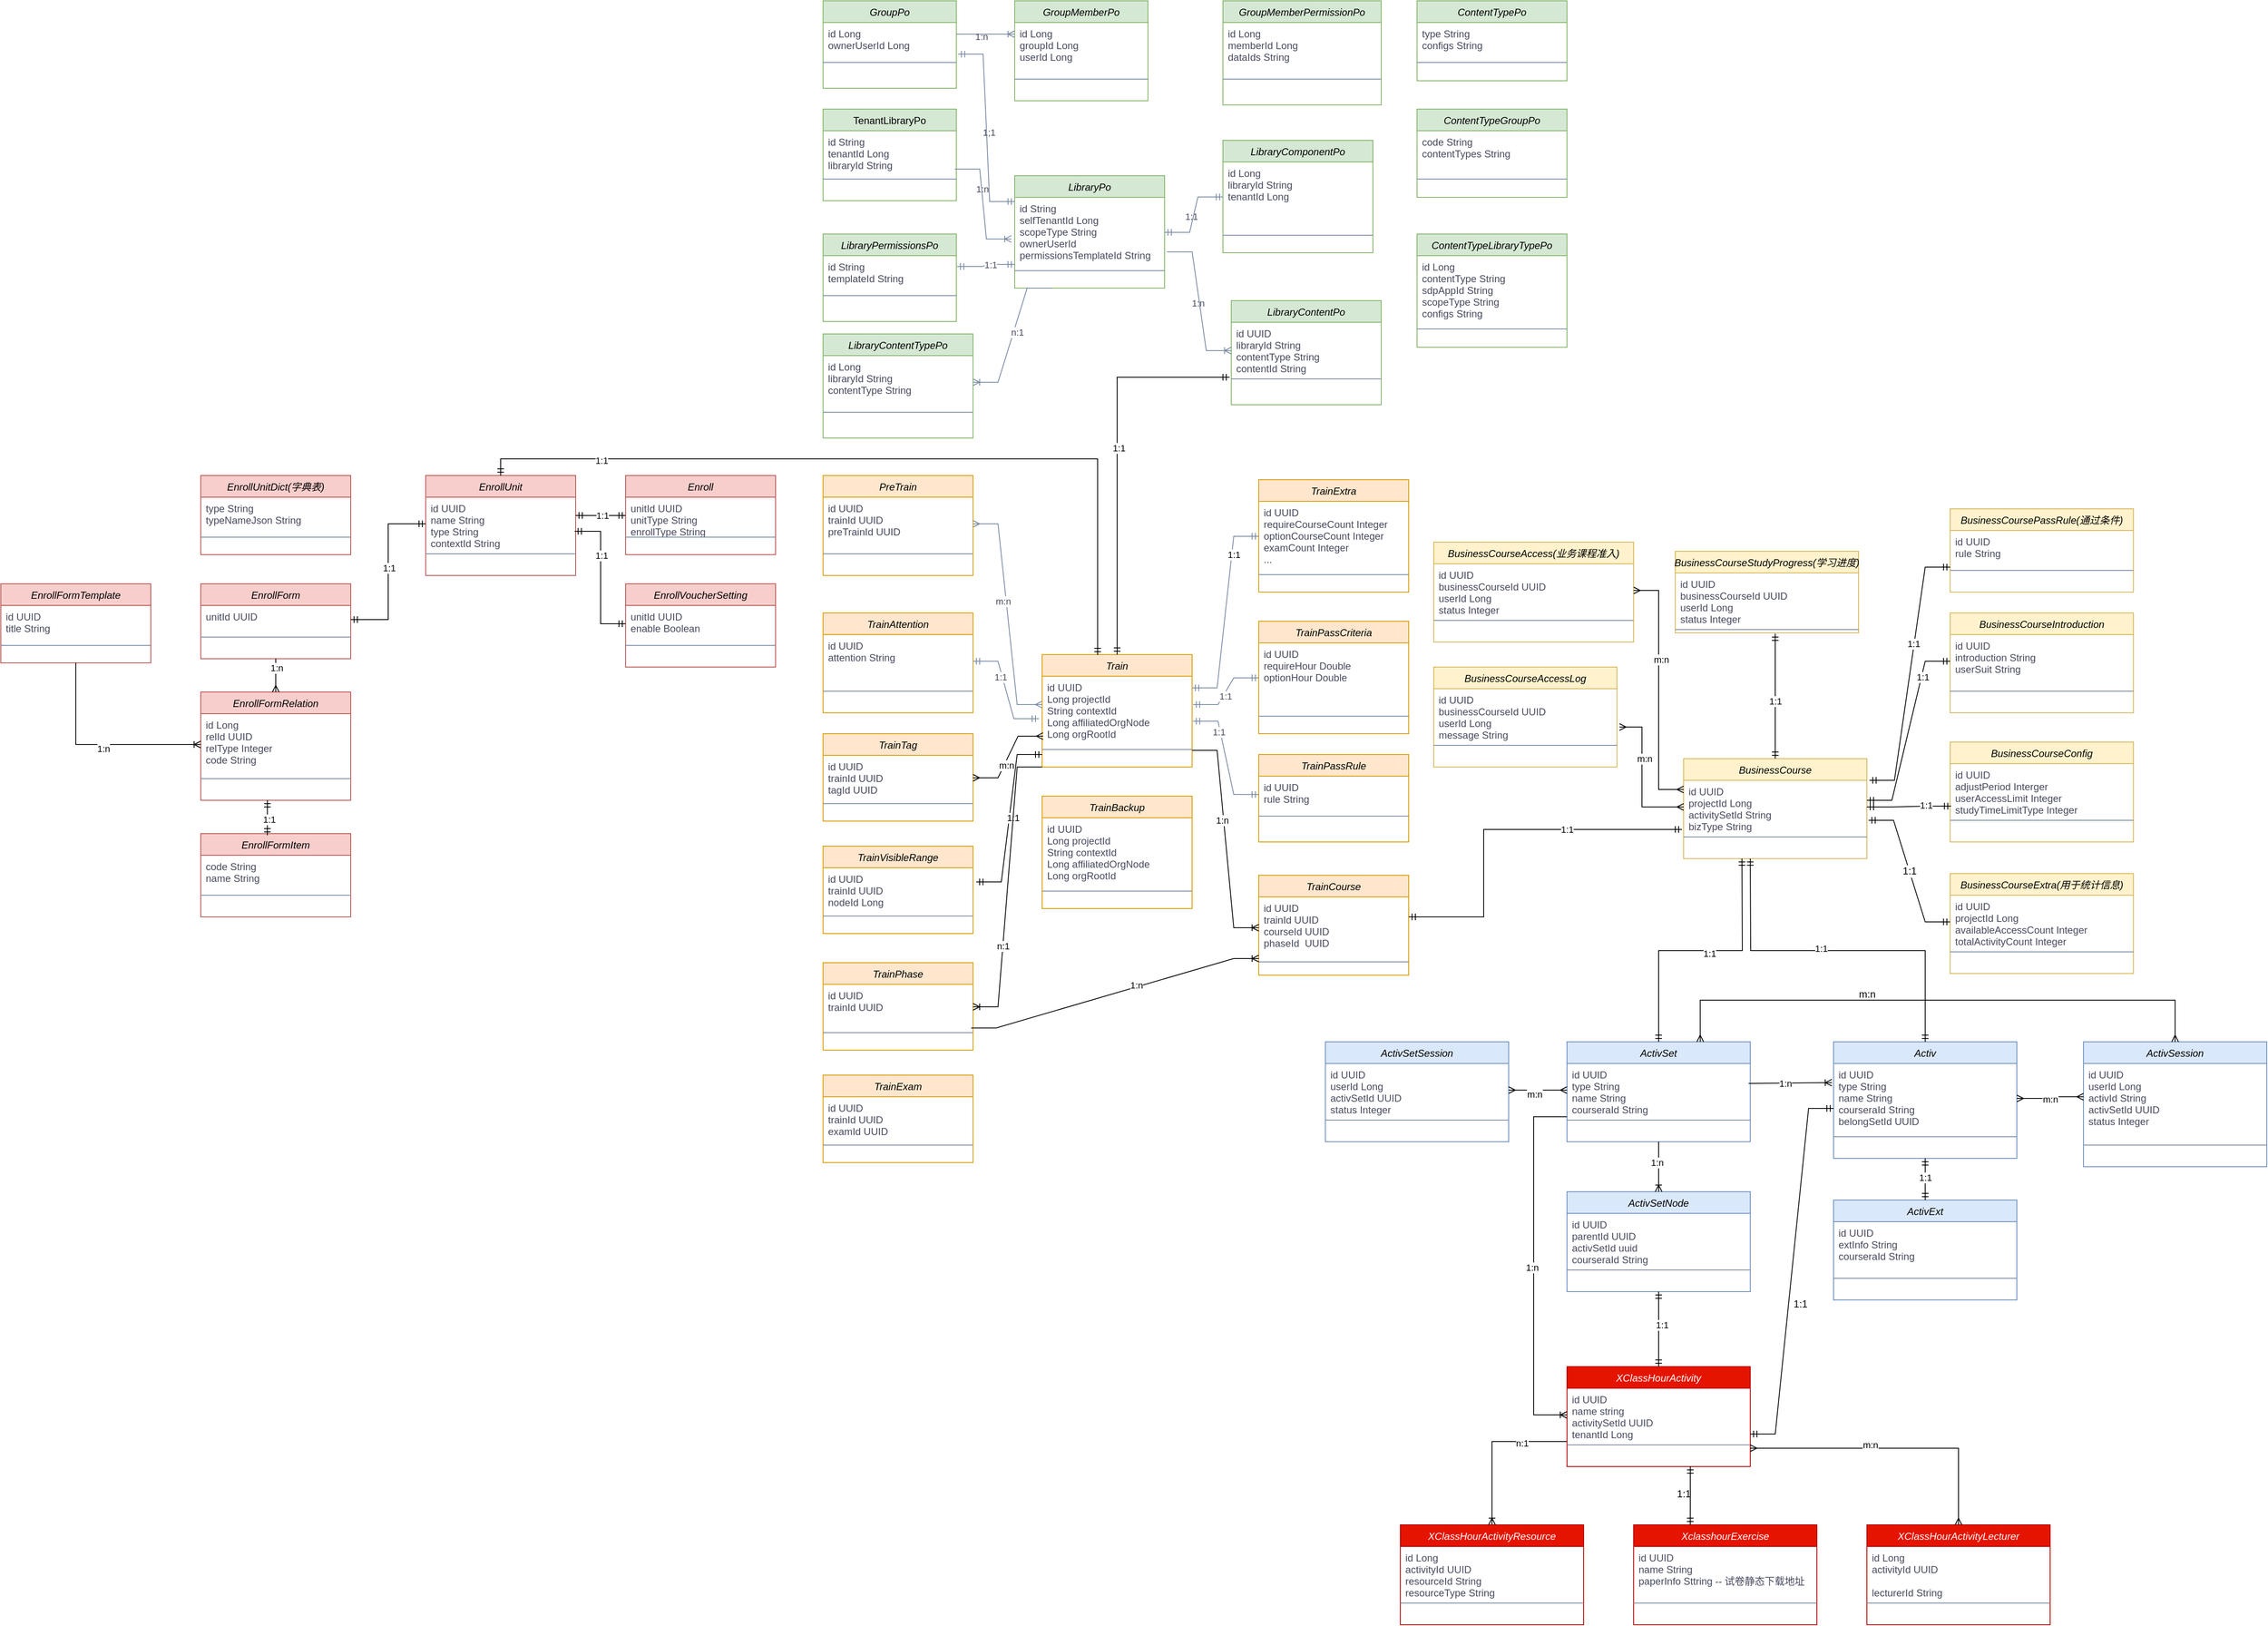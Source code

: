 <mxfile version="24.4.13" type="device">
  <diagram id="C5RBs43oDa-KdzZeNtuy" name="Page-1">
    <mxGraphModel dx="4014" dy="3045" grid="1" gridSize="10" guides="1" tooltips="1" connect="1" arrows="1" fold="1" page="1" pageScale="1" pageWidth="827" pageHeight="1169" math="0" shadow="0">
      <root>
        <mxCell id="WIyWlLk6GJQsqaUBKTNV-0" />
        <mxCell id="WIyWlLk6GJQsqaUBKTNV-1" parent="WIyWlLk6GJQsqaUBKTNV-0" />
        <mxCell id="Dyd83gXxHfIpK63z2iaL-0" value="LibraryPo" style="swimlane;fontStyle=2;align=center;verticalAlign=top;childLayout=stackLayout;horizontal=1;startSize=26;horizontalStack=0;resizeParent=1;resizeLast=0;collapsible=1;marginBottom=0;rounded=0;shadow=0;strokeWidth=1;labelBackgroundColor=none;fillColor=#d5e8d4;strokeColor=#82b366;" parent="WIyWlLk6GJQsqaUBKTNV-1" vertex="1">
          <mxGeometry x="1067" y="120" width="180" height="135" as="geometry">
            <mxRectangle x="230" y="140" width="160" height="26" as="alternateBounds" />
          </mxGeometry>
        </mxCell>
        <mxCell id="Dyd83gXxHfIpK63z2iaL-1" value="id String &#xa;selfTenantId Long&#xa;scopeType String&#xa;ownerUserId&#xa;permissionsTemplateId String &#xa;" style="text;align=left;verticalAlign=top;spacingLeft=4;spacingRight=4;overflow=hidden;rotatable=0;points=[[0,0.5],[1,0.5]];portConstraint=eastwest;labelBackgroundColor=none;fontColor=#46495D;" parent="Dyd83gXxHfIpK63z2iaL-0" vertex="1">
          <mxGeometry y="26" width="180" height="84" as="geometry" />
        </mxCell>
        <mxCell id="Dyd83gXxHfIpK63z2iaL-2" value="" style="line;html=1;strokeWidth=1;align=left;verticalAlign=middle;spacingTop=-1;spacingLeft=3;spacingRight=3;rotatable=0;labelPosition=right;points=[];portConstraint=eastwest;labelBackgroundColor=none;fillColor=#B2C9AB;strokeColor=#788AA3;fontColor=#46495D;" parent="Dyd83gXxHfIpK63z2iaL-0" vertex="1">
          <mxGeometry y="110" width="180" height="8" as="geometry" />
        </mxCell>
        <mxCell id="Dyd83gXxHfIpK63z2iaL-3" value="TenantLibraryPo" style="swimlane;fontStyle=0;align=center;verticalAlign=top;childLayout=stackLayout;horizontal=1;startSize=26;horizontalStack=0;resizeParent=1;resizeLast=0;collapsible=1;marginBottom=0;rounded=0;shadow=0;strokeWidth=1;labelBackgroundColor=none;fillColor=#d5e8d4;strokeColor=#82b366;" parent="WIyWlLk6GJQsqaUBKTNV-1" vertex="1">
          <mxGeometry x="837" y="40" width="160" height="110" as="geometry">
            <mxRectangle x="550" y="140" width="160" height="26" as="alternateBounds" />
          </mxGeometry>
        </mxCell>
        <mxCell id="Dyd83gXxHfIpK63z2iaL-4" value="id String &#xa;tenantId Long &#xa;libraryId String &#xa;....." style="text;align=left;verticalAlign=top;spacingLeft=4;spacingRight=4;overflow=hidden;rotatable=0;points=[[0,0.5],[1,0.5]];portConstraint=eastwest;labelBackgroundColor=none;fontColor=#46495D;" parent="Dyd83gXxHfIpK63z2iaL-3" vertex="1">
          <mxGeometry y="26" width="160" height="54" as="geometry" />
        </mxCell>
        <mxCell id="Dyd83gXxHfIpK63z2iaL-5" value="" style="line;html=1;strokeWidth=1;align=left;verticalAlign=middle;spacingTop=-1;spacingLeft=3;spacingRight=3;rotatable=0;labelPosition=right;points=[];portConstraint=eastwest;labelBackgroundColor=none;fillColor=#B2C9AB;strokeColor=#788AA3;fontColor=#46495D;" parent="Dyd83gXxHfIpK63z2iaL-3" vertex="1">
          <mxGeometry y="80" width="160" height="8" as="geometry" />
        </mxCell>
        <mxCell id="Dyd83gXxHfIpK63z2iaL-6" value="GroupPo" style="swimlane;fontStyle=2;align=center;verticalAlign=top;childLayout=stackLayout;horizontal=1;startSize=26;horizontalStack=0;resizeParent=1;resizeLast=0;collapsible=1;marginBottom=0;rounded=0;shadow=0;strokeWidth=1;labelBackgroundColor=none;fillColor=#d5e8d4;strokeColor=#82b366;" parent="WIyWlLk6GJQsqaUBKTNV-1" vertex="1">
          <mxGeometry x="837" y="-90" width="160" height="105" as="geometry">
            <mxRectangle x="230" y="140" width="160" height="26" as="alternateBounds" />
          </mxGeometry>
        </mxCell>
        <mxCell id="Dyd83gXxHfIpK63z2iaL-7" value="" style="edgeStyle=entityRelationEdgeStyle;fontSize=12;html=1;endArrow=ERoneToMany;rounded=0;exitX=1;exitY=0.318;exitDx=0;exitDy=0;exitPerimeter=0;labelBackgroundColor=none;strokeColor=#788AA3;fontColor=default;" parent="Dyd83gXxHfIpK63z2iaL-6" source="Dyd83gXxHfIpK63z2iaL-9" edge="1">
          <mxGeometry width="100" height="100" relative="1" as="geometry">
            <mxPoint x="130" y="140" as="sourcePoint" />
            <mxPoint x="230" y="40" as="targetPoint" />
          </mxGeometry>
        </mxCell>
        <mxCell id="Dyd83gXxHfIpK63z2iaL-8" value="1:n" style="edgeLabel;html=1;align=center;verticalAlign=middle;resizable=0;points=[];labelBackgroundColor=none;fontColor=#46495D;" parent="Dyd83gXxHfIpK63z2iaL-7" vertex="1" connectable="0">
          <mxGeometry x="-0.143" y="-3" relative="1" as="geometry">
            <mxPoint as="offset" />
          </mxGeometry>
        </mxCell>
        <mxCell id="Dyd83gXxHfIpK63z2iaL-9" value="id Long &#xa;ownerUserId Long " style="text;align=left;verticalAlign=top;spacingLeft=4;spacingRight=4;overflow=hidden;rotatable=0;points=[[0,0.5],[1,0.5]];portConstraint=eastwest;labelBackgroundColor=none;fontColor=#46495D;" parent="Dyd83gXxHfIpK63z2iaL-6" vertex="1">
          <mxGeometry y="26" width="160" height="44" as="geometry" />
        </mxCell>
        <mxCell id="Dyd83gXxHfIpK63z2iaL-10" value="" style="line;html=1;strokeWidth=1;align=left;verticalAlign=middle;spacingTop=-1;spacingLeft=3;spacingRight=3;rotatable=0;labelPosition=right;points=[];portConstraint=eastwest;labelBackgroundColor=none;fillColor=#B2C9AB;strokeColor=#788AA3;fontColor=#46495D;" parent="Dyd83gXxHfIpK63z2iaL-6" vertex="1">
          <mxGeometry y="70" width="160" height="8" as="geometry" />
        </mxCell>
        <mxCell id="Dyd83gXxHfIpK63z2iaL-11" value="GroupMemberPo" style="swimlane;fontStyle=2;align=center;verticalAlign=top;childLayout=stackLayout;horizontal=1;startSize=26;horizontalStack=0;resizeParent=1;resizeLast=0;collapsible=1;marginBottom=0;rounded=0;shadow=0;strokeWidth=1;labelBackgroundColor=none;fillColor=#d5e8d4;strokeColor=#82b366;" parent="WIyWlLk6GJQsqaUBKTNV-1" vertex="1">
          <mxGeometry x="1067" y="-90" width="160" height="120" as="geometry">
            <mxRectangle x="230" y="140" width="160" height="26" as="alternateBounds" />
          </mxGeometry>
        </mxCell>
        <mxCell id="Dyd83gXxHfIpK63z2iaL-12" value="id Long &#xa;groupId Long&#xa;userId Long " style="text;align=left;verticalAlign=top;spacingLeft=4;spacingRight=4;overflow=hidden;rotatable=0;points=[[0,0.5],[1,0.5]];portConstraint=eastwest;labelBackgroundColor=none;fontColor=#46495D;" parent="Dyd83gXxHfIpK63z2iaL-11" vertex="1">
          <mxGeometry y="26" width="160" height="64" as="geometry" />
        </mxCell>
        <mxCell id="Dyd83gXxHfIpK63z2iaL-13" value="" style="line;html=1;strokeWidth=1;align=left;verticalAlign=middle;spacingTop=-1;spacingLeft=3;spacingRight=3;rotatable=0;labelPosition=right;points=[];portConstraint=eastwest;labelBackgroundColor=none;fillColor=#B2C9AB;strokeColor=#788AA3;fontColor=#46495D;" parent="Dyd83gXxHfIpK63z2iaL-11" vertex="1">
          <mxGeometry y="90" width="160" height="8" as="geometry" />
        </mxCell>
        <mxCell id="Dyd83gXxHfIpK63z2iaL-14" value="GroupMemberPermissionPo" style="swimlane;fontStyle=2;align=center;verticalAlign=top;childLayout=stackLayout;horizontal=1;startSize=26;horizontalStack=0;resizeParent=1;resizeLast=0;collapsible=1;marginBottom=0;rounded=0;shadow=0;strokeWidth=1;labelBackgroundColor=none;fillColor=#d5e8d4;strokeColor=#82b366;" parent="WIyWlLk6GJQsqaUBKTNV-1" vertex="1">
          <mxGeometry x="1317" y="-90" width="190" height="125" as="geometry">
            <mxRectangle x="230" y="140" width="160" height="26" as="alternateBounds" />
          </mxGeometry>
        </mxCell>
        <mxCell id="Dyd83gXxHfIpK63z2iaL-15" value="id Long &#xa;memberId Long&#xa;dataIds String" style="text;align=left;verticalAlign=top;spacingLeft=4;spacingRight=4;overflow=hidden;rotatable=0;points=[[0,0.5],[1,0.5]];portConstraint=eastwest;labelBackgroundColor=none;fontColor=#46495D;" parent="Dyd83gXxHfIpK63z2iaL-14" vertex="1">
          <mxGeometry y="26" width="190" height="64" as="geometry" />
        </mxCell>
        <mxCell id="Dyd83gXxHfIpK63z2iaL-16" value="" style="line;html=1;strokeWidth=1;align=left;verticalAlign=middle;spacingTop=-1;spacingLeft=3;spacingRight=3;rotatable=0;labelPosition=right;points=[];portConstraint=eastwest;labelBackgroundColor=none;fillColor=#B2C9AB;strokeColor=#788AA3;fontColor=#46495D;" parent="Dyd83gXxHfIpK63z2iaL-14" vertex="1">
          <mxGeometry y="90" width="190" height="8" as="geometry" />
        </mxCell>
        <mxCell id="Dyd83gXxHfIpK63z2iaL-17" value="LibraryPermissionsPo" style="swimlane;fontStyle=2;align=center;verticalAlign=top;childLayout=stackLayout;horizontal=1;startSize=26;horizontalStack=0;resizeParent=1;resizeLast=0;collapsible=1;marginBottom=0;rounded=0;shadow=0;strokeWidth=1;labelBackgroundColor=none;fillColor=#d5e8d4;strokeColor=#82b366;" parent="WIyWlLk6GJQsqaUBKTNV-1" vertex="1">
          <mxGeometry x="837" y="190" width="160" height="105" as="geometry">
            <mxRectangle x="230" y="140" width="160" height="26" as="alternateBounds" />
          </mxGeometry>
        </mxCell>
        <mxCell id="Dyd83gXxHfIpK63z2iaL-18" value="id String &#xa;templateId String &#xa;" style="text;align=left;verticalAlign=top;spacingLeft=4;spacingRight=4;overflow=hidden;rotatable=0;points=[[0,0.5],[1,0.5]];portConstraint=eastwest;labelBackgroundColor=none;fontColor=#46495D;" parent="Dyd83gXxHfIpK63z2iaL-17" vertex="1">
          <mxGeometry y="26" width="160" height="44" as="geometry" />
        </mxCell>
        <mxCell id="Dyd83gXxHfIpK63z2iaL-19" value="" style="line;html=1;strokeWidth=1;align=left;verticalAlign=middle;spacingTop=-1;spacingLeft=3;spacingRight=3;rotatable=0;labelPosition=right;points=[];portConstraint=eastwest;labelBackgroundColor=none;fillColor=#B2C9AB;strokeColor=#788AA3;fontColor=#46495D;" parent="Dyd83gXxHfIpK63z2iaL-17" vertex="1">
          <mxGeometry y="70" width="160" height="8" as="geometry" />
        </mxCell>
        <mxCell id="Dyd83gXxHfIpK63z2iaL-20" value="LibraryContentPo" style="swimlane;fontStyle=2;align=center;verticalAlign=top;childLayout=stackLayout;horizontal=1;startSize=26;horizontalStack=0;resizeParent=1;resizeLast=0;collapsible=1;marginBottom=0;rounded=0;shadow=0;strokeWidth=1;labelBackgroundColor=none;fillColor=#d5e8d4;strokeColor=#82b366;" parent="WIyWlLk6GJQsqaUBKTNV-1" vertex="1">
          <mxGeometry x="1327" y="270" width="180" height="125" as="geometry">
            <mxRectangle x="230" y="140" width="160" height="26" as="alternateBounds" />
          </mxGeometry>
        </mxCell>
        <mxCell id="Dyd83gXxHfIpK63z2iaL-21" value="id UUID&#xa;libraryId String &#xa;contentType String &#xa;contentId String&#xa;" style="text;align=left;verticalAlign=top;spacingLeft=4;spacingRight=4;overflow=hidden;rotatable=0;points=[[0,0.5],[1,0.5]];portConstraint=eastwest;labelBackgroundColor=none;fontColor=#46495D;" parent="Dyd83gXxHfIpK63z2iaL-20" vertex="1">
          <mxGeometry y="26" width="180" height="64" as="geometry" />
        </mxCell>
        <mxCell id="Dyd83gXxHfIpK63z2iaL-22" value="" style="line;html=1;strokeWidth=1;align=left;verticalAlign=middle;spacingTop=-1;spacingLeft=3;spacingRight=3;rotatable=0;labelPosition=right;points=[];portConstraint=eastwest;labelBackgroundColor=none;fillColor=#B2C9AB;strokeColor=#788AA3;fontColor=#46495D;" parent="Dyd83gXxHfIpK63z2iaL-20" vertex="1">
          <mxGeometry y="90" width="180" height="8" as="geometry" />
        </mxCell>
        <mxCell id="Dyd83gXxHfIpK63z2iaL-23" value="LibraryComponentPo" style="swimlane;fontStyle=2;align=center;verticalAlign=top;childLayout=stackLayout;horizontal=1;startSize=26;horizontalStack=0;resizeParent=1;resizeLast=0;collapsible=1;marginBottom=0;rounded=0;shadow=0;strokeWidth=1;labelBackgroundColor=none;fillColor=#d5e8d4;strokeColor=#82b366;" parent="WIyWlLk6GJQsqaUBKTNV-1" vertex="1">
          <mxGeometry x="1317" y="77.5" width="180" height="135" as="geometry">
            <mxRectangle x="230" y="140" width="160" height="26" as="alternateBounds" />
          </mxGeometry>
        </mxCell>
        <mxCell id="Dyd83gXxHfIpK63z2iaL-24" value="id Long&#xa;libraryId String&#xa;tenantId Long &#xa;" style="text;align=left;verticalAlign=top;spacingLeft=4;spacingRight=4;overflow=hidden;rotatable=0;points=[[0,0.5],[1,0.5]];portConstraint=eastwest;labelBackgroundColor=none;fontColor=#46495D;" parent="Dyd83gXxHfIpK63z2iaL-23" vertex="1">
          <mxGeometry y="26" width="180" height="84" as="geometry" />
        </mxCell>
        <mxCell id="Dyd83gXxHfIpK63z2iaL-25" value="" style="line;html=1;strokeWidth=1;align=left;verticalAlign=middle;spacingTop=-1;spacingLeft=3;spacingRight=3;rotatable=0;labelPosition=right;points=[];portConstraint=eastwest;labelBackgroundColor=none;fillColor=#B2C9AB;strokeColor=#788AA3;fontColor=#46495D;" parent="Dyd83gXxHfIpK63z2iaL-23" vertex="1">
          <mxGeometry y="110" width="180" height="8" as="geometry" />
        </mxCell>
        <mxCell id="Dyd83gXxHfIpK63z2iaL-26" value="ContentTypeGroupPo" style="swimlane;fontStyle=2;align=center;verticalAlign=top;childLayout=stackLayout;horizontal=1;startSize=26;horizontalStack=0;resizeParent=1;resizeLast=0;collapsible=1;marginBottom=0;rounded=0;shadow=0;strokeWidth=1;fillColor=#d5e8d4;strokeColor=#82b366;labelBackgroundColor=none;" parent="WIyWlLk6GJQsqaUBKTNV-1" vertex="1">
          <mxGeometry x="1550" y="40" width="180" height="106" as="geometry">
            <mxRectangle x="230" y="140" width="160" height="26" as="alternateBounds" />
          </mxGeometry>
        </mxCell>
        <mxCell id="Dyd83gXxHfIpK63z2iaL-27" value="code String &#xa;contentTypes String" style="text;align=left;verticalAlign=top;spacingLeft=4;spacingRight=4;overflow=hidden;rotatable=0;points=[[0,0.5],[1,0.5]];portConstraint=eastwest;labelBackgroundColor=none;fontColor=#46495D;" parent="Dyd83gXxHfIpK63z2iaL-26" vertex="1">
          <mxGeometry y="26" width="180" height="54" as="geometry" />
        </mxCell>
        <mxCell id="Dyd83gXxHfIpK63z2iaL-28" value="" style="line;html=1;strokeWidth=1;align=left;verticalAlign=middle;spacingTop=-1;spacingLeft=3;spacingRight=3;rotatable=0;labelPosition=right;points=[];portConstraint=eastwest;labelBackgroundColor=none;fillColor=#B2C9AB;strokeColor=#788AA3;fontColor=#46495D;" parent="Dyd83gXxHfIpK63z2iaL-26" vertex="1">
          <mxGeometry y="80" width="180" height="8" as="geometry" />
        </mxCell>
        <mxCell id="Dyd83gXxHfIpK63z2iaL-29" value="ContentTypeLibraryTypePo" style="swimlane;fontStyle=2;align=center;verticalAlign=top;childLayout=stackLayout;horizontal=1;startSize=26;horizontalStack=0;resizeParent=1;resizeLast=0;collapsible=1;marginBottom=0;rounded=0;shadow=0;strokeWidth=1;labelBackgroundColor=none;fillColor=#d5e8d4;strokeColor=#82b366;" parent="WIyWlLk6GJQsqaUBKTNV-1" vertex="1">
          <mxGeometry x="1550" y="190" width="180" height="136" as="geometry">
            <mxRectangle x="230" y="140" width="160" height="26" as="alternateBounds" />
          </mxGeometry>
        </mxCell>
        <mxCell id="Dyd83gXxHfIpK63z2iaL-30" value="id Long &#xa;contentType String &#xa;sdpAppId String &#xa;scopeType String&#xa;configs String &#xa;" style="text;align=left;verticalAlign=top;spacingLeft=4;spacingRight=4;overflow=hidden;rotatable=0;points=[[0,0.5],[1,0.5]];portConstraint=eastwest;labelBackgroundColor=none;fontColor=#46495D;" parent="Dyd83gXxHfIpK63z2iaL-29" vertex="1">
          <mxGeometry y="26" width="180" height="84" as="geometry" />
        </mxCell>
        <mxCell id="Dyd83gXxHfIpK63z2iaL-31" value="" style="line;html=1;strokeWidth=1;align=left;verticalAlign=middle;spacingTop=-1;spacingLeft=3;spacingRight=3;rotatable=0;labelPosition=right;points=[];portConstraint=eastwest;labelBackgroundColor=none;fillColor=#B2C9AB;strokeColor=#788AA3;fontColor=#46495D;" parent="Dyd83gXxHfIpK63z2iaL-29" vertex="1">
          <mxGeometry y="110" width="180" height="8" as="geometry" />
        </mxCell>
        <mxCell id="Dyd83gXxHfIpK63z2iaL-32" value="ContentTypePo" style="swimlane;fontStyle=2;align=center;verticalAlign=top;childLayout=stackLayout;horizontal=1;startSize=26;horizontalStack=0;resizeParent=1;resizeLast=0;collapsible=1;marginBottom=0;rounded=0;shadow=0;strokeWidth=1;labelBackgroundColor=none;fillColor=#d5e8d4;strokeColor=#82b366;" parent="WIyWlLk6GJQsqaUBKTNV-1" vertex="1">
          <mxGeometry x="1550" y="-90" width="180" height="96" as="geometry">
            <mxRectangle x="230" y="140" width="160" height="26" as="alternateBounds" />
          </mxGeometry>
        </mxCell>
        <mxCell id="Dyd83gXxHfIpK63z2iaL-33" value="type String &#xa;configs String" style="text;align=left;verticalAlign=top;spacingLeft=4;spacingRight=4;overflow=hidden;rotatable=0;points=[[0,0.5],[1,0.5]];portConstraint=eastwest;labelBackgroundColor=none;fontColor=#46495D;" parent="Dyd83gXxHfIpK63z2iaL-32" vertex="1">
          <mxGeometry y="26" width="180" height="44" as="geometry" />
        </mxCell>
        <mxCell id="Dyd83gXxHfIpK63z2iaL-34" value="" style="line;html=1;strokeWidth=1;align=left;verticalAlign=middle;spacingTop=-1;spacingLeft=3;spacingRight=3;rotatable=0;labelPosition=right;points=[];portConstraint=eastwest;labelBackgroundColor=none;fillColor=#B2C9AB;strokeColor=#788AA3;fontColor=#46495D;" parent="Dyd83gXxHfIpK63z2iaL-32" vertex="1">
          <mxGeometry y="70" width="180" height="8" as="geometry" />
        </mxCell>
        <mxCell id="Dyd83gXxHfIpK63z2iaL-35" value="" style="edgeStyle=entityRelationEdgeStyle;fontSize=12;html=1;endArrow=ERmandOne;startArrow=ERmandOne;rounded=0;entryX=0;entryY=0.06;entryDx=0;entryDy=0;entryPerimeter=0;exitX=1.013;exitY=0.864;exitDx=0;exitDy=0;exitPerimeter=0;labelBackgroundColor=none;strokeColor=#788AA3;fontColor=default;" parent="WIyWlLk6GJQsqaUBKTNV-1" source="Dyd83gXxHfIpK63z2iaL-9" target="Dyd83gXxHfIpK63z2iaL-1" edge="1">
          <mxGeometry width="100" height="100" relative="1" as="geometry">
            <mxPoint x="917" y="130" as="sourcePoint" />
            <mxPoint x="1017" y="30" as="targetPoint" />
          </mxGeometry>
        </mxCell>
        <mxCell id="Dyd83gXxHfIpK63z2iaL-36" value="1;1" style="edgeLabel;html=1;align=center;verticalAlign=middle;resizable=0;points=[];labelBackgroundColor=none;fontColor=#46495D;" parent="Dyd83gXxHfIpK63z2iaL-35" vertex="1" connectable="0">
          <mxGeometry x="0.041" y="2" relative="1" as="geometry">
            <mxPoint as="offset" />
          </mxGeometry>
        </mxCell>
        <mxCell id="Dyd83gXxHfIpK63z2iaL-37" value="" style="edgeStyle=entityRelationEdgeStyle;fontSize=12;html=1;endArrow=ERmandOne;startArrow=ERmandOne;rounded=0;exitX=1;exitY=0.5;exitDx=0;exitDy=0;entryX=0;entryY=0.5;entryDx=0;entryDy=0;entryPerimeter=0;labelBackgroundColor=none;strokeColor=#788AA3;fontColor=default;" parent="WIyWlLk6GJQsqaUBKTNV-1" source="Dyd83gXxHfIpK63z2iaL-1" target="Dyd83gXxHfIpK63z2iaL-24" edge="1">
          <mxGeometry width="100" height="100" relative="1" as="geometry">
            <mxPoint x="1217" y="240" as="sourcePoint" />
            <mxPoint x="1317" y="140" as="targetPoint" />
          </mxGeometry>
        </mxCell>
        <mxCell id="Dyd83gXxHfIpK63z2iaL-38" value="1:1" style="edgeLabel;html=1;align=center;verticalAlign=middle;resizable=0;points=[];labelBackgroundColor=none;fontColor=#46495D;" parent="Dyd83gXxHfIpK63z2iaL-37" vertex="1" connectable="0">
          <mxGeometry x="-0.029" y="3" relative="1" as="geometry">
            <mxPoint y="1" as="offset" />
          </mxGeometry>
        </mxCell>
        <mxCell id="Dyd83gXxHfIpK63z2iaL-39" value="" style="edgeStyle=entityRelationEdgeStyle;fontSize=12;html=1;endArrow=ERoneToMany;rounded=0;exitX=1.017;exitY=0.78;exitDx=0;exitDy=0;exitPerimeter=0;labelBackgroundColor=none;strokeColor=#788AA3;fontColor=default;" parent="WIyWlLk6GJQsqaUBKTNV-1" source="Dyd83gXxHfIpK63z2iaL-1" edge="1">
          <mxGeometry width="100" height="100" relative="1" as="geometry">
            <mxPoint x="1227" y="430" as="sourcePoint" />
            <mxPoint x="1327" y="330" as="targetPoint" />
          </mxGeometry>
        </mxCell>
        <mxCell id="Dyd83gXxHfIpK63z2iaL-40" value="1:n" style="edgeLabel;html=1;align=center;verticalAlign=middle;resizable=0;points=[];labelBackgroundColor=none;fontColor=#46495D;" parent="Dyd83gXxHfIpK63z2iaL-39" vertex="1" connectable="0">
          <mxGeometry x="0.021" y="-2" relative="1" as="geometry">
            <mxPoint as="offset" />
          </mxGeometry>
        </mxCell>
        <mxCell id="Dyd83gXxHfIpK63z2iaL-41" value="LibraryContentTypePo" style="swimlane;fontStyle=2;align=center;verticalAlign=top;childLayout=stackLayout;horizontal=1;startSize=26;horizontalStack=0;resizeParent=1;resizeLast=0;collapsible=1;marginBottom=0;rounded=0;shadow=0;strokeWidth=1;labelBackgroundColor=none;fillColor=#d5e8d4;strokeColor=#82b366;" parent="WIyWlLk6GJQsqaUBKTNV-1" vertex="1">
          <mxGeometry x="837" y="310" width="180" height="125" as="geometry">
            <mxRectangle x="230" y="140" width="160" height="26" as="alternateBounds" />
          </mxGeometry>
        </mxCell>
        <mxCell id="Dyd83gXxHfIpK63z2iaL-42" value="id Long &#xa;libraryId String &#xa;contentType String &#xa;" style="text;align=left;verticalAlign=top;spacingLeft=4;spacingRight=4;overflow=hidden;rotatable=0;points=[[0,0.5],[1,0.5]];portConstraint=eastwest;labelBackgroundColor=none;fontColor=#46495D;" parent="Dyd83gXxHfIpK63z2iaL-41" vertex="1">
          <mxGeometry y="26" width="180" height="64" as="geometry" />
        </mxCell>
        <mxCell id="Dyd83gXxHfIpK63z2iaL-43" value="" style="line;html=1;strokeWidth=1;align=left;verticalAlign=middle;spacingTop=-1;spacingLeft=3;spacingRight=3;rotatable=0;labelPosition=right;points=[];portConstraint=eastwest;labelBackgroundColor=none;fillColor=#B2C9AB;strokeColor=#788AA3;fontColor=#46495D;" parent="Dyd83gXxHfIpK63z2iaL-41" vertex="1">
          <mxGeometry y="90" width="180" height="8" as="geometry" />
        </mxCell>
        <mxCell id="Dyd83gXxHfIpK63z2iaL-44" value="" style="edgeStyle=entityRelationEdgeStyle;fontSize=12;html=1;endArrow=ERmandOne;startArrow=ERmandOne;rounded=0;strokeColor=#788AA3;fontColor=#46495D;fillColor=#B2C9AB;entryX=0;entryY=0.958;entryDx=0;entryDy=0;entryPerimeter=0;exitX=1.006;exitY=0.295;exitDx=0;exitDy=0;exitPerimeter=0;" parent="WIyWlLk6GJQsqaUBKTNV-1" source="Dyd83gXxHfIpK63z2iaL-18" target="Dyd83gXxHfIpK63z2iaL-1" edge="1">
          <mxGeometry width="100" height="100" relative="1" as="geometry">
            <mxPoint x="957" y="280" as="sourcePoint" />
            <mxPoint x="1057" y="180" as="targetPoint" />
          </mxGeometry>
        </mxCell>
        <mxCell id="Dyd83gXxHfIpK63z2iaL-45" value="1:1" style="edgeLabel;html=1;align=center;verticalAlign=middle;resizable=0;points=[];strokeColor=#788AA3;fontColor=#46495D;fillColor=#B2C9AB;" parent="Dyd83gXxHfIpK63z2iaL-44" vertex="1" connectable="0">
          <mxGeometry x="0.157" relative="1" as="geometry">
            <mxPoint as="offset" />
          </mxGeometry>
        </mxCell>
        <mxCell id="Dyd83gXxHfIpK63z2iaL-46" value="" style="edgeStyle=entityRelationEdgeStyle;fontSize=12;html=1;endArrow=ERoneToMany;rounded=0;labelBackgroundColor=none;strokeColor=#788AA3;fontColor=default;entryX=-0.022;entryY=0.595;entryDx=0;entryDy=0;entryPerimeter=0;exitX=0.988;exitY=0.852;exitDx=0;exitDy=0;exitPerimeter=0;" parent="WIyWlLk6GJQsqaUBKTNV-1" source="Dyd83gXxHfIpK63z2iaL-4" target="Dyd83gXxHfIpK63z2iaL-1" edge="1">
          <mxGeometry width="100" height="100" relative="1" as="geometry">
            <mxPoint x="997" y="100" as="sourcePoint" />
            <mxPoint x="1067" y="100" as="targetPoint" />
          </mxGeometry>
        </mxCell>
        <mxCell id="Dyd83gXxHfIpK63z2iaL-47" value="1:n" style="edgeLabel;html=1;align=center;verticalAlign=middle;resizable=0;points=[];labelBackgroundColor=none;fontColor=#46495D;" parent="Dyd83gXxHfIpK63z2iaL-46" vertex="1" connectable="0">
          <mxGeometry x="-0.257" relative="1" as="geometry">
            <mxPoint as="offset" />
          </mxGeometry>
        </mxCell>
        <mxCell id="Dyd83gXxHfIpK63z2iaL-48" value="" style="edgeStyle=entityRelationEdgeStyle;fontSize=12;html=1;endArrow=ERoneToMany;rounded=0;strokeColor=#788AA3;fontColor=#46495D;fillColor=#B2C9AB;entryX=1;entryY=0.5;entryDx=0;entryDy=0;exitX=0.25;exitY=1;exitDx=0;exitDy=0;" parent="WIyWlLk6GJQsqaUBKTNV-1" source="Dyd83gXxHfIpK63z2iaL-0" target="Dyd83gXxHfIpK63z2iaL-42" edge="1">
          <mxGeometry width="100" height="100" relative="1" as="geometry">
            <mxPoint x="1077" y="430" as="sourcePoint" />
            <mxPoint x="1177" y="330" as="targetPoint" />
          </mxGeometry>
        </mxCell>
        <mxCell id="Dyd83gXxHfIpK63z2iaL-49" value="n:1" style="edgeLabel;html=1;align=center;verticalAlign=middle;resizable=0;points=[];strokeColor=#788AA3;fontColor=#46495D;fillColor=#B2C9AB;" parent="Dyd83gXxHfIpK63z2iaL-48" vertex="1" connectable="0">
          <mxGeometry x="-0.056" y="4" relative="1" as="geometry">
            <mxPoint as="offset" />
          </mxGeometry>
        </mxCell>
        <mxCell id="Dyd83gXxHfIpK63z2iaL-50" value="Train" style="swimlane;fontStyle=2;align=center;verticalAlign=top;childLayout=stackLayout;horizontal=1;startSize=26;horizontalStack=0;resizeParent=1;resizeLast=0;collapsible=1;marginBottom=0;rounded=0;shadow=0;strokeWidth=1;labelBackgroundColor=none;fillColor=#ffe6cc;strokeColor=#d79b00;" parent="WIyWlLk6GJQsqaUBKTNV-1" vertex="1">
          <mxGeometry x="1100" y="695" width="180" height="135" as="geometry">
            <mxRectangle x="230" y="140" width="160" height="26" as="alternateBounds" />
          </mxGeometry>
        </mxCell>
        <mxCell id="Dyd83gXxHfIpK63z2iaL-51" value="id UUID&#xa;Long projectId&#xa;String contextId&#xa;Long affiliatedOrgNode&#xa;Long orgRootId" style="text;align=left;verticalAlign=top;spacingLeft=4;spacingRight=4;overflow=hidden;rotatable=0;points=[[0,0.5],[1,0.5]];portConstraint=eastwest;labelBackgroundColor=none;fontColor=#46495D;" parent="Dyd83gXxHfIpK63z2iaL-50" vertex="1">
          <mxGeometry y="26" width="180" height="84" as="geometry" />
        </mxCell>
        <mxCell id="Dyd83gXxHfIpK63z2iaL-52" value="" style="line;html=1;strokeWidth=1;align=left;verticalAlign=middle;spacingTop=-1;spacingLeft=3;spacingRight=3;rotatable=0;labelPosition=right;points=[];portConstraint=eastwest;labelBackgroundColor=none;fillColor=#B2C9AB;strokeColor=#788AA3;fontColor=#46495D;" parent="Dyd83gXxHfIpK63z2iaL-50" vertex="1">
          <mxGeometry y="110" width="180" height="8" as="geometry" />
        </mxCell>
        <mxCell id="Dyd83gXxHfIpK63z2iaL-53" value="PreTrain" style="swimlane;fontStyle=2;align=center;verticalAlign=top;childLayout=stackLayout;horizontal=1;startSize=26;horizontalStack=0;resizeParent=1;resizeLast=0;collapsible=1;marginBottom=0;rounded=0;shadow=0;strokeWidth=1;labelBackgroundColor=none;fillColor=#ffe6cc;strokeColor=#d79b00;" parent="WIyWlLk6GJQsqaUBKTNV-1" vertex="1">
          <mxGeometry x="837" y="480" width="180" height="120" as="geometry">
            <mxRectangle x="230" y="140" width="160" height="26" as="alternateBounds" />
          </mxGeometry>
        </mxCell>
        <mxCell id="Dyd83gXxHfIpK63z2iaL-54" value="id UUID&#xa;trainId UUID&#xa;preTrainId UUID" style="text;align=left;verticalAlign=top;spacingLeft=4;spacingRight=4;overflow=hidden;rotatable=0;points=[[0,0.5],[1,0.5]];portConstraint=eastwest;labelBackgroundColor=none;fontColor=#46495D;" parent="Dyd83gXxHfIpK63z2iaL-53" vertex="1">
          <mxGeometry y="26" width="180" height="64" as="geometry" />
        </mxCell>
        <mxCell id="Dyd83gXxHfIpK63z2iaL-55" value="" style="line;html=1;strokeWidth=1;align=left;verticalAlign=middle;spacingTop=-1;spacingLeft=3;spacingRight=3;rotatable=0;labelPosition=right;points=[];portConstraint=eastwest;labelBackgroundColor=none;fillColor=#B2C9AB;strokeColor=#788AA3;fontColor=#46495D;" parent="Dyd83gXxHfIpK63z2iaL-53" vertex="1">
          <mxGeometry y="90" width="180" height="8" as="geometry" />
        </mxCell>
        <mxCell id="Dyd83gXxHfIpK63z2iaL-56" value="" style="edgeStyle=entityRelationEdgeStyle;fontSize=12;html=1;endArrow=ERmany;startArrow=ERmany;rounded=0;strokeColor=#788AA3;fontColor=#46495D;fillColor=#B2C9AB;entryX=0;entryY=0.405;entryDx=0;entryDy=0;entryPerimeter=0;" parent="WIyWlLk6GJQsqaUBKTNV-1" source="Dyd83gXxHfIpK63z2iaL-54" target="Dyd83gXxHfIpK63z2iaL-51" edge="1">
          <mxGeometry width="100" height="100" relative="1" as="geometry">
            <mxPoint x="910" y="785" as="sourcePoint" />
            <mxPoint x="1010" y="685" as="targetPoint" />
            <Array as="points">
              <mxPoint x="900" y="625" />
              <mxPoint x="910" y="635" />
            </Array>
          </mxGeometry>
        </mxCell>
        <mxCell id="Dyd83gXxHfIpK63z2iaL-57" value="m:n" style="edgeLabel;html=1;align=center;verticalAlign=middle;resizable=0;points=[];strokeColor=#788AA3;fontColor=#46495D;fillColor=#B2C9AB;" parent="Dyd83gXxHfIpK63z2iaL-56" vertex="1" connectable="0">
          <mxGeometry x="-0.12" y="-4" relative="1" as="geometry">
            <mxPoint as="offset" />
          </mxGeometry>
        </mxCell>
        <mxCell id="Dyd83gXxHfIpK63z2iaL-58" value="TrainAttention" style="swimlane;fontStyle=2;align=center;verticalAlign=top;childLayout=stackLayout;horizontal=1;startSize=26;horizontalStack=0;resizeParent=1;resizeLast=0;collapsible=1;marginBottom=0;rounded=0;shadow=0;strokeWidth=1;labelBackgroundColor=none;fillColor=#ffe6cc;strokeColor=#d79b00;" parent="WIyWlLk6GJQsqaUBKTNV-1" vertex="1">
          <mxGeometry x="837" y="645" width="180" height="120" as="geometry">
            <mxRectangle x="230" y="140" width="160" height="26" as="alternateBounds" />
          </mxGeometry>
        </mxCell>
        <mxCell id="Dyd83gXxHfIpK63z2iaL-59" value="id UUID&#xa;attention String" style="text;align=left;verticalAlign=top;spacingLeft=4;spacingRight=4;overflow=hidden;rotatable=0;points=[[0,0.5],[1,0.5]];portConstraint=eastwest;labelBackgroundColor=none;fontColor=#46495D;" parent="Dyd83gXxHfIpK63z2iaL-58" vertex="1">
          <mxGeometry y="26" width="180" height="64" as="geometry" />
        </mxCell>
        <mxCell id="Dyd83gXxHfIpK63z2iaL-60" value="" style="line;html=1;strokeWidth=1;align=left;verticalAlign=middle;spacingTop=-1;spacingLeft=3;spacingRight=3;rotatable=0;labelPosition=right;points=[];portConstraint=eastwest;labelBackgroundColor=none;fillColor=#B2C9AB;strokeColor=#788AA3;fontColor=#46495D;" parent="Dyd83gXxHfIpK63z2iaL-58" vertex="1">
          <mxGeometry y="90" width="180" height="8" as="geometry" />
        </mxCell>
        <mxCell id="Dyd83gXxHfIpK63z2iaL-61" value="" style="edgeStyle=entityRelationEdgeStyle;fontSize=12;html=1;endArrow=ERmandOne;startArrow=ERmandOne;rounded=0;strokeColor=#788AA3;fontColor=#46495D;fillColor=#B2C9AB;entryX=-0.022;entryY=0.607;entryDx=0;entryDy=0;entryPerimeter=0;exitX=1;exitY=0.5;exitDx=0;exitDy=0;" parent="WIyWlLk6GJQsqaUBKTNV-1" source="Dyd83gXxHfIpK63z2iaL-59" target="Dyd83gXxHfIpK63z2iaL-51" edge="1">
          <mxGeometry width="100" height="100" relative="1" as="geometry">
            <mxPoint x="930" y="985" as="sourcePoint" />
            <mxPoint x="1030" y="885" as="targetPoint" />
          </mxGeometry>
        </mxCell>
        <mxCell id="Dyd83gXxHfIpK63z2iaL-62" value="1:1" style="edgeLabel;html=1;align=center;verticalAlign=middle;resizable=0;points=[];strokeColor=#788AA3;fontColor=#46495D;fillColor=#B2C9AB;" parent="Dyd83gXxHfIpK63z2iaL-61" vertex="1" connectable="0">
          <mxGeometry x="-0.253" y="-2" relative="1" as="geometry">
            <mxPoint as="offset" />
          </mxGeometry>
        </mxCell>
        <mxCell id="Dyd83gXxHfIpK63z2iaL-63" value="TrainBackup" style="swimlane;fontStyle=2;align=center;verticalAlign=top;childLayout=stackLayout;horizontal=1;startSize=26;horizontalStack=0;resizeParent=1;resizeLast=0;collapsible=1;marginBottom=0;rounded=0;shadow=0;strokeWidth=1;labelBackgroundColor=none;fillColor=#ffe6cc;strokeColor=#d79b00;" parent="WIyWlLk6GJQsqaUBKTNV-1" vertex="1">
          <mxGeometry x="1100" y="865" width="180" height="135" as="geometry">
            <mxRectangle x="230" y="140" width="160" height="26" as="alternateBounds" />
          </mxGeometry>
        </mxCell>
        <mxCell id="Dyd83gXxHfIpK63z2iaL-64" value="id UUID&#xa;Long projectId&#xa;String contextId&#xa;Long affiliatedOrgNode&#xa;Long orgRootId" style="text;align=left;verticalAlign=top;spacingLeft=4;spacingRight=4;overflow=hidden;rotatable=0;points=[[0,0.5],[1,0.5]];portConstraint=eastwest;labelBackgroundColor=none;fontColor=#46495D;" parent="Dyd83gXxHfIpK63z2iaL-63" vertex="1">
          <mxGeometry y="26" width="180" height="84" as="geometry" />
        </mxCell>
        <mxCell id="Dyd83gXxHfIpK63z2iaL-65" value="" style="line;html=1;strokeWidth=1;align=left;verticalAlign=middle;spacingTop=-1;spacingLeft=3;spacingRight=3;rotatable=0;labelPosition=right;points=[];portConstraint=eastwest;labelBackgroundColor=none;fillColor=#B2C9AB;strokeColor=#788AA3;fontColor=#46495D;" parent="Dyd83gXxHfIpK63z2iaL-63" vertex="1">
          <mxGeometry y="110" width="180" height="8" as="geometry" />
        </mxCell>
        <mxCell id="Dyd83gXxHfIpK63z2iaL-66" value="TrainExtra" style="swimlane;fontStyle=2;align=center;verticalAlign=top;childLayout=stackLayout;horizontal=1;startSize=26;horizontalStack=0;resizeParent=1;resizeLast=0;collapsible=1;marginBottom=0;rounded=0;shadow=0;strokeWidth=1;labelBackgroundColor=none;fillColor=#ffe6cc;strokeColor=#d79b00;" parent="WIyWlLk6GJQsqaUBKTNV-1" vertex="1">
          <mxGeometry x="1360" y="485" width="180" height="135" as="geometry">
            <mxRectangle x="230" y="140" width="160" height="26" as="alternateBounds" />
          </mxGeometry>
        </mxCell>
        <mxCell id="Dyd83gXxHfIpK63z2iaL-67" value="id UUID&#xa;requireCourseCount Integer&#xa;optionCourseCount Integer&#xa;examCount Integer&#xa;..." style="text;align=left;verticalAlign=top;spacingLeft=4;spacingRight=4;overflow=hidden;rotatable=0;points=[[0,0.5],[1,0.5]];portConstraint=eastwest;labelBackgroundColor=none;fontColor=#46495D;" parent="Dyd83gXxHfIpK63z2iaL-66" vertex="1">
          <mxGeometry y="26" width="180" height="84" as="geometry" />
        </mxCell>
        <mxCell id="Dyd83gXxHfIpK63z2iaL-68" value="" style="line;html=1;strokeWidth=1;align=left;verticalAlign=middle;spacingTop=-1;spacingLeft=3;spacingRight=3;rotatable=0;labelPosition=right;points=[];portConstraint=eastwest;labelBackgroundColor=none;fillColor=#B2C9AB;strokeColor=#788AA3;fontColor=#46495D;" parent="Dyd83gXxHfIpK63z2iaL-66" vertex="1">
          <mxGeometry y="110" width="180" height="8" as="geometry" />
        </mxCell>
        <mxCell id="Dyd83gXxHfIpK63z2iaL-69" value="" style="edgeStyle=entityRelationEdgeStyle;fontSize=12;html=1;endArrow=ERmandOne;startArrow=ERmandOne;rounded=0;strokeColor=#788AA3;fontColor=#46495D;fillColor=#B2C9AB;" parent="WIyWlLk6GJQsqaUBKTNV-1" target="Dyd83gXxHfIpK63z2iaL-67" edge="1">
          <mxGeometry width="100" height="100" relative="1" as="geometry">
            <mxPoint x="1280" y="735" as="sourcePoint" />
            <mxPoint x="1380" y="635" as="targetPoint" />
          </mxGeometry>
        </mxCell>
        <mxCell id="Dyd83gXxHfIpK63z2iaL-188" value="1:1" style="edgeLabel;html=1;align=center;verticalAlign=middle;resizable=0;points=[];" parent="Dyd83gXxHfIpK63z2iaL-69" vertex="1" connectable="0">
          <mxGeometry x="0.573" y="-2" relative="1" as="geometry">
            <mxPoint as="offset" />
          </mxGeometry>
        </mxCell>
        <mxCell id="Dyd83gXxHfIpK63z2iaL-71" value="TrainPassCriteria" style="swimlane;fontStyle=2;align=center;verticalAlign=top;childLayout=stackLayout;horizontal=1;startSize=26;horizontalStack=0;resizeParent=1;resizeLast=0;collapsible=1;marginBottom=0;rounded=0;shadow=0;strokeWidth=1;labelBackgroundColor=none;fillColor=#ffe6cc;strokeColor=#d79b00;" parent="WIyWlLk6GJQsqaUBKTNV-1" vertex="1">
          <mxGeometry x="1360" y="655" width="180" height="135" as="geometry">
            <mxRectangle x="230" y="140" width="160" height="26" as="alternateBounds" />
          </mxGeometry>
        </mxCell>
        <mxCell id="Dyd83gXxHfIpK63z2iaL-72" value="id UUID&#xa;requireHour Double&#xa;optionHour Double&#xa;" style="text;align=left;verticalAlign=top;spacingLeft=4;spacingRight=4;overflow=hidden;rotatable=0;points=[[0,0.5],[1,0.5]];portConstraint=eastwest;labelBackgroundColor=none;fontColor=#46495D;" parent="Dyd83gXxHfIpK63z2iaL-71" vertex="1">
          <mxGeometry y="26" width="180" height="84" as="geometry" />
        </mxCell>
        <mxCell id="Dyd83gXxHfIpK63z2iaL-73" value="" style="line;html=1;strokeWidth=1;align=left;verticalAlign=middle;spacingTop=-1;spacingLeft=3;spacingRight=3;rotatable=0;labelPosition=right;points=[];portConstraint=eastwest;labelBackgroundColor=none;fillColor=#B2C9AB;strokeColor=#788AA3;fontColor=#46495D;" parent="Dyd83gXxHfIpK63z2iaL-71" vertex="1">
          <mxGeometry y="110" width="180" height="8" as="geometry" />
        </mxCell>
        <mxCell id="Dyd83gXxHfIpK63z2iaL-74" value="" style="edgeStyle=entityRelationEdgeStyle;fontSize=12;html=1;endArrow=ERmandOne;startArrow=ERmandOne;rounded=0;strokeColor=#788AA3;fontColor=#46495D;fillColor=#B2C9AB;entryX=0;entryY=0.5;entryDx=0;entryDy=0;exitX=1.006;exitY=0.405;exitDx=0;exitDy=0;exitPerimeter=0;" parent="WIyWlLk6GJQsqaUBKTNV-1" source="Dyd83gXxHfIpK63z2iaL-51" target="Dyd83gXxHfIpK63z2iaL-72" edge="1">
          <mxGeometry width="100" height="100" relative="1" as="geometry">
            <mxPoint x="1220" y="965" as="sourcePoint" />
            <mxPoint x="1320" y="865" as="targetPoint" />
          </mxGeometry>
        </mxCell>
        <mxCell id="Dyd83gXxHfIpK63z2iaL-75" value="1:1" style="edgeLabel;html=1;align=center;verticalAlign=middle;resizable=0;points=[];strokeColor=#788AA3;fontColor=#46495D;fillColor=#B2C9AB;" parent="Dyd83gXxHfIpK63z2iaL-74" vertex="1" connectable="0">
          <mxGeometry x="-0.119" y="-2" relative="1" as="geometry">
            <mxPoint as="offset" />
          </mxGeometry>
        </mxCell>
        <mxCell id="Dyd83gXxHfIpK63z2iaL-76" value="TrainPassRule" style="swimlane;fontStyle=2;align=center;verticalAlign=top;childLayout=stackLayout;horizontal=1;startSize=26;horizontalStack=0;resizeParent=1;resizeLast=0;collapsible=1;marginBottom=0;rounded=0;shadow=0;strokeWidth=1;labelBackgroundColor=none;fillColor=#ffe6cc;strokeColor=#d79b00;" parent="WIyWlLk6GJQsqaUBKTNV-1" vertex="1">
          <mxGeometry x="1360" y="815" width="180" height="105" as="geometry">
            <mxRectangle x="230" y="140" width="160" height="26" as="alternateBounds" />
          </mxGeometry>
        </mxCell>
        <mxCell id="Dyd83gXxHfIpK63z2iaL-77" value="id UUID&#xa;rule String" style="text;align=left;verticalAlign=top;spacingLeft=4;spacingRight=4;overflow=hidden;rotatable=0;points=[[0,0.5],[1,0.5]];portConstraint=eastwest;labelBackgroundColor=none;fontColor=#46495D;" parent="Dyd83gXxHfIpK63z2iaL-76" vertex="1">
          <mxGeometry y="26" width="180" height="44" as="geometry" />
        </mxCell>
        <mxCell id="Dyd83gXxHfIpK63z2iaL-78" value="" style="line;html=1;strokeWidth=1;align=left;verticalAlign=middle;spacingTop=-1;spacingLeft=3;spacingRight=3;rotatable=0;labelPosition=right;points=[];portConstraint=eastwest;labelBackgroundColor=none;fillColor=#B2C9AB;strokeColor=#788AA3;fontColor=#46495D;" parent="Dyd83gXxHfIpK63z2iaL-76" vertex="1">
          <mxGeometry y="70" width="180" height="8" as="geometry" />
        </mxCell>
        <mxCell id="Dyd83gXxHfIpK63z2iaL-79" value="" style="edgeStyle=entityRelationEdgeStyle;fontSize=12;html=1;endArrow=ERmandOne;startArrow=ERmandOne;rounded=0;strokeColor=#788AA3;fontColor=#46495D;fillColor=#B2C9AB;entryX=0;entryY=0.5;entryDx=0;entryDy=0;exitX=1.006;exitY=0.643;exitDx=0;exitDy=0;exitPerimeter=0;" parent="WIyWlLk6GJQsqaUBKTNV-1" source="Dyd83gXxHfIpK63z2iaL-51" target="Dyd83gXxHfIpK63z2iaL-77" edge="1">
          <mxGeometry width="100" height="100" relative="1" as="geometry">
            <mxPoint x="1230" y="1005" as="sourcePoint" />
            <mxPoint x="1330" y="905" as="targetPoint" />
          </mxGeometry>
        </mxCell>
        <mxCell id="Dyd83gXxHfIpK63z2iaL-80" value="1:1" style="edgeLabel;html=1;align=center;verticalAlign=middle;resizable=0;points=[];strokeColor=#788AA3;fontColor=#46495D;fillColor=#B2C9AB;" parent="Dyd83gXxHfIpK63z2iaL-79" vertex="1" connectable="0">
          <mxGeometry x="-0.427" y="-2" relative="1" as="geometry">
            <mxPoint as="offset" />
          </mxGeometry>
        </mxCell>
        <mxCell id="Dyd83gXxHfIpK63z2iaL-81" value="TrainTag" style="swimlane;fontStyle=2;align=center;verticalAlign=top;childLayout=stackLayout;horizontal=1;startSize=26;horizontalStack=0;resizeParent=1;resizeLast=0;collapsible=1;marginBottom=0;rounded=0;shadow=0;strokeWidth=1;labelBackgroundColor=none;fillColor=#ffe6cc;strokeColor=#d79b00;" parent="WIyWlLk6GJQsqaUBKTNV-1" vertex="1">
          <mxGeometry x="837" y="790" width="180" height="105" as="geometry">
            <mxRectangle x="230" y="140" width="160" height="26" as="alternateBounds" />
          </mxGeometry>
        </mxCell>
        <mxCell id="Dyd83gXxHfIpK63z2iaL-82" value="id UUID&#xa;trainId UUID&#xa;tagId UUID" style="text;align=left;verticalAlign=top;spacingLeft=4;spacingRight=4;overflow=hidden;rotatable=0;points=[[0,0.5],[1,0.5]];portConstraint=eastwest;labelBackgroundColor=none;fontColor=#46495D;" parent="Dyd83gXxHfIpK63z2iaL-81" vertex="1">
          <mxGeometry y="26" width="180" height="54" as="geometry" />
        </mxCell>
        <mxCell id="Dyd83gXxHfIpK63z2iaL-83" value="" style="line;html=1;strokeWidth=1;align=left;verticalAlign=middle;spacingTop=-1;spacingLeft=3;spacingRight=3;rotatable=0;labelPosition=right;points=[];portConstraint=eastwest;labelBackgroundColor=none;fillColor=#B2C9AB;strokeColor=#788AA3;fontColor=#46495D;" parent="Dyd83gXxHfIpK63z2iaL-81" vertex="1">
          <mxGeometry y="80" width="180" height="8" as="geometry" />
        </mxCell>
        <mxCell id="Dyd83gXxHfIpK63z2iaL-84" value="" style="edgeStyle=entityRelationEdgeStyle;fontSize=12;html=1;endArrow=ERmany;startArrow=ERmany;rounded=0;entryX=0.006;entryY=0.857;entryDx=0;entryDy=0;entryPerimeter=0;exitX=1;exitY=0.5;exitDx=0;exitDy=0;" parent="WIyWlLk6GJQsqaUBKTNV-1" source="Dyd83gXxHfIpK63z2iaL-82" target="Dyd83gXxHfIpK63z2iaL-51" edge="1">
          <mxGeometry width="100" height="100" relative="1" as="geometry">
            <mxPoint x="1010" y="945" as="sourcePoint" />
            <mxPoint x="1110" y="845" as="targetPoint" />
          </mxGeometry>
        </mxCell>
        <mxCell id="Dyd83gXxHfIpK63z2iaL-85" value="m:n" style="edgeLabel;html=1;align=center;verticalAlign=middle;resizable=0;points=[];" parent="Dyd83gXxHfIpK63z2iaL-84" vertex="1" connectable="0">
          <mxGeometry x="-0.181" y="-2" relative="1" as="geometry">
            <mxPoint as="offset" />
          </mxGeometry>
        </mxCell>
        <mxCell id="Dyd83gXxHfIpK63z2iaL-86" value="TrainVisibleRange" style="swimlane;fontStyle=2;align=center;verticalAlign=top;childLayout=stackLayout;horizontal=1;startSize=26;horizontalStack=0;resizeParent=1;resizeLast=0;collapsible=1;marginBottom=0;rounded=0;shadow=0;strokeWidth=1;labelBackgroundColor=none;fillColor=#ffe6cc;strokeColor=#d79b00;" parent="WIyWlLk6GJQsqaUBKTNV-1" vertex="1">
          <mxGeometry x="837" y="925" width="180" height="105" as="geometry">
            <mxRectangle x="230" y="140" width="160" height="26" as="alternateBounds" />
          </mxGeometry>
        </mxCell>
        <mxCell id="Dyd83gXxHfIpK63z2iaL-87" value="id UUID&#xa;trainId UUID&#xa;nodeId Long" style="text;align=left;verticalAlign=top;spacingLeft=4;spacingRight=4;overflow=hidden;rotatable=0;points=[[0,0.5],[1,0.5]];portConstraint=eastwest;labelBackgroundColor=none;fontColor=#46495D;" parent="Dyd83gXxHfIpK63z2iaL-86" vertex="1">
          <mxGeometry y="26" width="180" height="54" as="geometry" />
        </mxCell>
        <mxCell id="Dyd83gXxHfIpK63z2iaL-88" value="" style="line;html=1;strokeWidth=1;align=left;verticalAlign=middle;spacingTop=-1;spacingLeft=3;spacingRight=3;rotatable=0;labelPosition=right;points=[];portConstraint=eastwest;labelBackgroundColor=none;fillColor=#B2C9AB;strokeColor=#788AA3;fontColor=#46495D;" parent="Dyd83gXxHfIpK63z2iaL-86" vertex="1">
          <mxGeometry y="80" width="180" height="8" as="geometry" />
        </mxCell>
        <mxCell id="Dyd83gXxHfIpK63z2iaL-89" value="" style="edgeStyle=entityRelationEdgeStyle;fontSize=12;html=1;endArrow=ERmandOne;startArrow=ERmandOne;rounded=0;exitX=1.022;exitY=0.315;exitDx=0;exitDy=0;exitPerimeter=0;" parent="WIyWlLk6GJQsqaUBKTNV-1" source="Dyd83gXxHfIpK63z2iaL-87" edge="1">
          <mxGeometry width="100" height="100" relative="1" as="geometry">
            <mxPoint x="1060" y="1075" as="sourcePoint" />
            <mxPoint x="1100" y="815" as="targetPoint" />
          </mxGeometry>
        </mxCell>
        <mxCell id="Dyd83gXxHfIpK63z2iaL-90" value="1:1" style="edgeLabel;html=1;align=center;verticalAlign=middle;resizable=0;points=[];" parent="Dyd83gXxHfIpK63z2iaL-89" vertex="1" connectable="0">
          <mxGeometry x="0.012" y="-4" relative="1" as="geometry">
            <mxPoint as="offset" />
          </mxGeometry>
        </mxCell>
        <mxCell id="Dyd83gXxHfIpK63z2iaL-91" value="TrainCourse" style="swimlane;fontStyle=2;align=center;verticalAlign=top;childLayout=stackLayout;horizontal=1;startSize=26;horizontalStack=0;resizeParent=1;resizeLast=0;collapsible=1;marginBottom=0;rounded=0;shadow=0;strokeWidth=1;labelBackgroundColor=none;fillColor=#ffe6cc;strokeColor=#d79b00;" parent="WIyWlLk6GJQsqaUBKTNV-1" vertex="1">
          <mxGeometry x="1360" y="960" width="180" height="120" as="geometry">
            <mxRectangle x="230" y="140" width="160" height="26" as="alternateBounds" />
          </mxGeometry>
        </mxCell>
        <mxCell id="Dyd83gXxHfIpK63z2iaL-92" value="id UUID&#xa;trainId UUID&#xa;courseId UUID &#xa;phaseId  UUID&#xa;" style="text;align=left;verticalAlign=top;spacingLeft=4;spacingRight=4;overflow=hidden;rotatable=0;points=[[0,0.5],[1,0.5]];portConstraint=eastwest;labelBackgroundColor=none;fontColor=#46495D;" parent="Dyd83gXxHfIpK63z2iaL-91" vertex="1">
          <mxGeometry y="26" width="180" height="74" as="geometry" />
        </mxCell>
        <mxCell id="Dyd83gXxHfIpK63z2iaL-93" value="" style="line;html=1;strokeWidth=1;align=left;verticalAlign=middle;spacingTop=-1;spacingLeft=3;spacingRight=3;rotatable=0;labelPosition=right;points=[];portConstraint=eastwest;labelBackgroundColor=none;fillColor=#B2C9AB;strokeColor=#788AA3;fontColor=#46495D;" parent="Dyd83gXxHfIpK63z2iaL-91" vertex="1">
          <mxGeometry y="100" width="180" height="8" as="geometry" />
        </mxCell>
        <mxCell id="Dyd83gXxHfIpK63z2iaL-94" value="" style="edgeStyle=entityRelationEdgeStyle;fontSize=12;html=1;endArrow=ERoneToMany;rounded=0;entryX=0;entryY=0.5;entryDx=0;entryDy=0;exitX=1;exitY=1.06;exitDx=0;exitDy=0;exitPerimeter=0;" parent="WIyWlLk6GJQsqaUBKTNV-1" source="Dyd83gXxHfIpK63z2iaL-51" target="Dyd83gXxHfIpK63z2iaL-92" edge="1">
          <mxGeometry width="100" height="100" relative="1" as="geometry">
            <mxPoint x="1150" y="1085" as="sourcePoint" />
            <mxPoint x="1250" y="985" as="targetPoint" />
          </mxGeometry>
        </mxCell>
        <mxCell id="Dyd83gXxHfIpK63z2iaL-95" value="1:n" style="edgeLabel;html=1;align=center;verticalAlign=middle;resizable=0;points=[];" parent="Dyd83gXxHfIpK63z2iaL-94" vertex="1" connectable="0">
          <mxGeometry x="-0.171" y="-2" relative="1" as="geometry">
            <mxPoint as="offset" />
          </mxGeometry>
        </mxCell>
        <mxCell id="Dyd83gXxHfIpK63z2iaL-96" value="TrainExam" style="swimlane;fontStyle=2;align=center;verticalAlign=top;childLayout=stackLayout;horizontal=1;startSize=26;horizontalStack=0;resizeParent=1;resizeLast=0;collapsible=1;marginBottom=0;rounded=0;shadow=0;strokeWidth=1;labelBackgroundColor=none;fillColor=#ffe6cc;strokeColor=#d79b00;" parent="WIyWlLk6GJQsqaUBKTNV-1" vertex="1">
          <mxGeometry x="837" y="1200" width="180" height="105" as="geometry">
            <mxRectangle x="230" y="140" width="160" height="26" as="alternateBounds" />
          </mxGeometry>
        </mxCell>
        <mxCell id="Dyd83gXxHfIpK63z2iaL-97" value="id UUID&#xa;trainId UUID&#xa;examId UUID &#xa;" style="text;align=left;verticalAlign=top;spacingLeft=4;spacingRight=4;overflow=hidden;rotatable=0;points=[[0,0.5],[1,0.5]];portConstraint=eastwest;labelBackgroundColor=none;fontColor=#46495D;" parent="Dyd83gXxHfIpK63z2iaL-96" vertex="1">
          <mxGeometry y="26" width="180" height="54" as="geometry" />
        </mxCell>
        <mxCell id="Dyd83gXxHfIpK63z2iaL-98" value="" style="line;html=1;strokeWidth=1;align=left;verticalAlign=middle;spacingTop=-1;spacingLeft=3;spacingRight=3;rotatable=0;labelPosition=right;points=[];portConstraint=eastwest;labelBackgroundColor=none;fillColor=#B2C9AB;strokeColor=#788AA3;fontColor=#46495D;" parent="Dyd83gXxHfIpK63z2iaL-96" vertex="1">
          <mxGeometry y="80" width="180" height="8" as="geometry" />
        </mxCell>
        <mxCell id="Dyd83gXxHfIpK63z2iaL-99" value="TrainPhase" style="swimlane;fontStyle=2;align=center;verticalAlign=top;childLayout=stackLayout;horizontal=1;startSize=26;horizontalStack=0;resizeParent=1;resizeLast=0;collapsible=1;marginBottom=0;rounded=0;shadow=0;strokeWidth=1;labelBackgroundColor=none;fillColor=#ffe6cc;strokeColor=#d79b00;" parent="WIyWlLk6GJQsqaUBKTNV-1" vertex="1">
          <mxGeometry x="837" y="1065" width="180" height="105" as="geometry">
            <mxRectangle x="230" y="140" width="160" height="26" as="alternateBounds" />
          </mxGeometry>
        </mxCell>
        <mxCell id="Dyd83gXxHfIpK63z2iaL-100" value="id UUID&#xa;trainId UUID&#xa;" style="text;align=left;verticalAlign=top;spacingLeft=4;spacingRight=4;overflow=hidden;rotatable=0;points=[[0,0.5],[1,0.5]];portConstraint=eastwest;labelBackgroundColor=none;fontColor=#46495D;" parent="Dyd83gXxHfIpK63z2iaL-99" vertex="1">
          <mxGeometry y="26" width="180" height="54" as="geometry" />
        </mxCell>
        <mxCell id="Dyd83gXxHfIpK63z2iaL-101" value="" style="line;html=1;strokeWidth=1;align=left;verticalAlign=middle;spacingTop=-1;spacingLeft=3;spacingRight=3;rotatable=0;labelPosition=right;points=[];portConstraint=eastwest;labelBackgroundColor=none;fillColor=#B2C9AB;strokeColor=#788AA3;fontColor=#46495D;" parent="Dyd83gXxHfIpK63z2iaL-99" vertex="1">
          <mxGeometry y="80" width="180" height="8" as="geometry" />
        </mxCell>
        <mxCell id="Dyd83gXxHfIpK63z2iaL-102" value="" style="edgeStyle=entityRelationEdgeStyle;fontSize=12;html=1;endArrow=ERoneToMany;rounded=0;entryX=1;entryY=0.5;entryDx=0;entryDy=0;exitX=0;exitY=1;exitDx=0;exitDy=0;" parent="WIyWlLk6GJQsqaUBKTNV-1" source="Dyd83gXxHfIpK63z2iaL-50" target="Dyd83gXxHfIpK63z2iaL-100" edge="1">
          <mxGeometry width="100" height="100" relative="1" as="geometry">
            <mxPoint x="1150" y="1145" as="sourcePoint" />
            <mxPoint x="1250" y="1045" as="targetPoint" />
          </mxGeometry>
        </mxCell>
        <mxCell id="Dyd83gXxHfIpK63z2iaL-103" value="n:1" style="edgeLabel;html=1;align=center;verticalAlign=middle;resizable=0;points=[];" parent="Dyd83gXxHfIpK63z2iaL-102" vertex="1" connectable="0">
          <mxGeometry x="0.403" relative="1" as="geometry">
            <mxPoint as="offset" />
          </mxGeometry>
        </mxCell>
        <mxCell id="Dyd83gXxHfIpK63z2iaL-142" value="BusinessCourse" style="swimlane;fontStyle=2;align=center;verticalAlign=top;childLayout=stackLayout;horizontal=1;startSize=26;horizontalStack=0;resizeParent=1;resizeLast=0;collapsible=1;marginBottom=0;rounded=0;shadow=0;strokeWidth=1;labelBackgroundColor=none;fillColor=#fff2cc;strokeColor=#d6b656;" parent="WIyWlLk6GJQsqaUBKTNV-1" vertex="1">
          <mxGeometry x="1870" y="820" width="220" height="120" as="geometry">
            <mxRectangle x="230" y="140" width="160" height="26" as="alternateBounds" />
          </mxGeometry>
        </mxCell>
        <mxCell id="Dyd83gXxHfIpK63z2iaL-143" value="id UUID&#xa;projectId Long &#xa;activitySetId String &#xa;bizType String" style="text;align=left;verticalAlign=top;spacingLeft=4;spacingRight=4;overflow=hidden;rotatable=0;points=[[0,0.5],[1,0.5]];portConstraint=eastwest;labelBackgroundColor=none;fontColor=#46495D;" parent="Dyd83gXxHfIpK63z2iaL-142" vertex="1">
          <mxGeometry y="26" width="220" height="64" as="geometry" />
        </mxCell>
        <mxCell id="Dyd83gXxHfIpK63z2iaL-144" value="" style="line;html=1;strokeWidth=1;align=left;verticalAlign=middle;spacingTop=-1;spacingLeft=3;spacingRight=3;rotatable=0;labelPosition=right;points=[];portConstraint=eastwest;labelBackgroundColor=none;fillColor=#B2C9AB;strokeColor=#788AA3;fontColor=#46495D;" parent="Dyd83gXxHfIpK63z2iaL-142" vertex="1">
          <mxGeometry y="90" width="220" height="8" as="geometry" />
        </mxCell>
        <mxCell id="Dyd83gXxHfIpK63z2iaL-145" value="BusinessCourseIntroduction" style="swimlane;fontStyle=2;align=center;verticalAlign=top;childLayout=stackLayout;horizontal=1;startSize=26;horizontalStack=0;resizeParent=1;resizeLast=0;collapsible=1;marginBottom=0;rounded=0;shadow=0;strokeWidth=1;labelBackgroundColor=none;fillColor=#fff2cc;strokeColor=#d6b656;" parent="WIyWlLk6GJQsqaUBKTNV-1" vertex="1">
          <mxGeometry x="2190" y="645" width="220" height="120" as="geometry">
            <mxRectangle x="230" y="140" width="160" height="26" as="alternateBounds" />
          </mxGeometry>
        </mxCell>
        <mxCell id="Dyd83gXxHfIpK63z2iaL-146" value="id UUID&#xa;introduction String&#xa;userSuit String" style="text;align=left;verticalAlign=top;spacingLeft=4;spacingRight=4;overflow=hidden;rotatable=0;points=[[0,0.5],[1,0.5]];portConstraint=eastwest;labelBackgroundColor=none;fontColor=#46495D;" parent="Dyd83gXxHfIpK63z2iaL-145" vertex="1">
          <mxGeometry y="26" width="220" height="64" as="geometry" />
        </mxCell>
        <mxCell id="Dyd83gXxHfIpK63z2iaL-147" value="" style="line;html=1;strokeWidth=1;align=left;verticalAlign=middle;spacingTop=-1;spacingLeft=3;spacingRight=3;rotatable=0;labelPosition=right;points=[];portConstraint=eastwest;labelBackgroundColor=none;fillColor=#B2C9AB;strokeColor=#788AA3;fontColor=#46495D;" parent="Dyd83gXxHfIpK63z2iaL-145" vertex="1">
          <mxGeometry y="90" width="220" height="8" as="geometry" />
        </mxCell>
        <mxCell id="Dyd83gXxHfIpK63z2iaL-150" value="BusinessCourseConfig" style="swimlane;fontStyle=2;align=center;verticalAlign=top;childLayout=stackLayout;horizontal=1;startSize=26;horizontalStack=0;resizeParent=1;resizeLast=0;collapsible=1;marginBottom=0;rounded=0;shadow=0;strokeWidth=1;labelBackgroundColor=none;fillColor=#fff2cc;strokeColor=#d6b656;" parent="WIyWlLk6GJQsqaUBKTNV-1" vertex="1">
          <mxGeometry x="2190" y="800" width="220" height="120" as="geometry">
            <mxRectangle x="230" y="140" width="160" height="26" as="alternateBounds" />
          </mxGeometry>
        </mxCell>
        <mxCell id="Dyd83gXxHfIpK63z2iaL-151" value="id UUID&#xa;adjustPeriod Interger&#xa;userAccessLimit Integer&#xa;studyTimeLimitType Integer" style="text;align=left;verticalAlign=top;spacingLeft=4;spacingRight=4;overflow=hidden;rotatable=0;points=[[0,0.5],[1,0.5]];portConstraint=eastwest;labelBackgroundColor=none;fontColor=#46495D;" parent="Dyd83gXxHfIpK63z2iaL-150" vertex="1">
          <mxGeometry y="26" width="220" height="64" as="geometry" />
        </mxCell>
        <mxCell id="Dyd83gXxHfIpK63z2iaL-152" value="" style="line;html=1;strokeWidth=1;align=left;verticalAlign=middle;spacingTop=-1;spacingLeft=3;spacingRight=3;rotatable=0;labelPosition=right;points=[];portConstraint=eastwest;labelBackgroundColor=none;fillColor=#B2C9AB;strokeColor=#788AA3;fontColor=#46495D;" parent="Dyd83gXxHfIpK63z2iaL-150" vertex="1">
          <mxGeometry y="90" width="220" height="8" as="geometry" />
        </mxCell>
        <mxCell id="Dyd83gXxHfIpK63z2iaL-155" value="BusinessCourseExtra(用于统计信息)" style="swimlane;fontStyle=2;align=center;verticalAlign=top;childLayout=stackLayout;horizontal=1;startSize=26;horizontalStack=0;resizeParent=1;resizeLast=0;collapsible=1;marginBottom=0;rounded=0;shadow=0;strokeWidth=1;labelBackgroundColor=none;fillColor=#fff2cc;strokeColor=#d6b656;" parent="WIyWlLk6GJQsqaUBKTNV-1" vertex="1">
          <mxGeometry x="2190" y="958" width="220" height="120" as="geometry">
            <mxRectangle x="230" y="140" width="160" height="26" as="alternateBounds" />
          </mxGeometry>
        </mxCell>
        <mxCell id="Dyd83gXxHfIpK63z2iaL-156" value="id UUID&#xa;projectId Long &#xa;availableAccessCount Integer&#xa;totalActivityCount Integer" style="text;align=left;verticalAlign=top;spacingLeft=4;spacingRight=4;overflow=hidden;rotatable=0;points=[[0,0.5],[1,0.5]];portConstraint=eastwest;labelBackgroundColor=none;fontColor=#46495D;" parent="Dyd83gXxHfIpK63z2iaL-155" vertex="1">
          <mxGeometry y="26" width="220" height="64" as="geometry" />
        </mxCell>
        <mxCell id="Dyd83gXxHfIpK63z2iaL-157" value="" style="line;html=1;strokeWidth=1;align=left;verticalAlign=middle;spacingTop=-1;spacingLeft=3;spacingRight=3;rotatable=0;labelPosition=right;points=[];portConstraint=eastwest;labelBackgroundColor=none;fillColor=#B2C9AB;strokeColor=#788AA3;fontColor=#46495D;" parent="Dyd83gXxHfIpK63z2iaL-155" vertex="1">
          <mxGeometry y="90" width="220" height="8" as="geometry" />
        </mxCell>
        <mxCell id="Dyd83gXxHfIpK63z2iaL-160" value="BusinessCoursePassRule(通过条件)" style="swimlane;fontStyle=2;align=center;verticalAlign=top;childLayout=stackLayout;horizontal=1;startSize=26;horizontalStack=0;resizeParent=1;resizeLast=0;collapsible=1;marginBottom=0;rounded=0;shadow=0;strokeWidth=1;labelBackgroundColor=none;fillColor=#fff2cc;strokeColor=#d6b656;" parent="WIyWlLk6GJQsqaUBKTNV-1" vertex="1">
          <mxGeometry x="2190" y="520" width="220" height="100" as="geometry">
            <mxRectangle x="230" y="140" width="160" height="26" as="alternateBounds" />
          </mxGeometry>
        </mxCell>
        <mxCell id="Dyd83gXxHfIpK63z2iaL-161" value="id UUID&#xa;rule String" style="text;align=left;verticalAlign=top;spacingLeft=4;spacingRight=4;overflow=hidden;rotatable=0;points=[[0,0.5],[1,0.5]];portConstraint=eastwest;labelBackgroundColor=none;fontColor=#46495D;" parent="Dyd83gXxHfIpK63z2iaL-160" vertex="1">
          <mxGeometry y="26" width="220" height="44" as="geometry" />
        </mxCell>
        <mxCell id="Dyd83gXxHfIpK63z2iaL-162" value="" style="line;html=1;strokeWidth=1;align=left;verticalAlign=middle;spacingTop=-1;spacingLeft=3;spacingRight=3;rotatable=0;labelPosition=right;points=[];portConstraint=eastwest;labelBackgroundColor=none;fillColor=#B2C9AB;strokeColor=#788AA3;fontColor=#46495D;" parent="Dyd83gXxHfIpK63z2iaL-160" vertex="1">
          <mxGeometry y="70" width="220" height="8" as="geometry" />
        </mxCell>
        <mxCell id="Dyd83gXxHfIpK63z2iaL-165" value="BusinessCourseAccess(业务课程准入)" style="swimlane;fontStyle=2;align=center;verticalAlign=top;childLayout=stackLayout;horizontal=1;startSize=26;horizontalStack=0;resizeParent=1;resizeLast=0;collapsible=1;marginBottom=0;rounded=0;shadow=0;strokeWidth=1;labelBackgroundColor=none;fillColor=#fff2cc;strokeColor=#d6b656;" parent="WIyWlLk6GJQsqaUBKTNV-1" vertex="1">
          <mxGeometry x="1570" y="560" width="240" height="120" as="geometry">
            <mxRectangle x="230" y="140" width="160" height="26" as="alternateBounds" />
          </mxGeometry>
        </mxCell>
        <mxCell id="Dyd83gXxHfIpK63z2iaL-166" value="id UUID&#xa;businessCourseId UUID&#xa;userId Long&#xa;status Integer" style="text;align=left;verticalAlign=top;spacingLeft=4;spacingRight=4;overflow=hidden;rotatable=0;points=[[0,0.5],[1,0.5]];portConstraint=eastwest;labelBackgroundColor=none;fontColor=#46495D;" parent="Dyd83gXxHfIpK63z2iaL-165" vertex="1">
          <mxGeometry y="26" width="240" height="64" as="geometry" />
        </mxCell>
        <mxCell id="Dyd83gXxHfIpK63z2iaL-167" value="" style="line;html=1;strokeWidth=1;align=left;verticalAlign=middle;spacingTop=-1;spacingLeft=3;spacingRight=3;rotatable=0;labelPosition=right;points=[];portConstraint=eastwest;labelBackgroundColor=none;fillColor=#B2C9AB;strokeColor=#788AA3;fontColor=#46495D;" parent="Dyd83gXxHfIpK63z2iaL-165" vertex="1">
          <mxGeometry y="90" width="240" height="8" as="geometry" />
        </mxCell>
        <mxCell id="Dyd83gXxHfIpK63z2iaL-168" value="BusinessCourseAccessLog" style="swimlane;fontStyle=2;align=center;verticalAlign=top;childLayout=stackLayout;horizontal=1;startSize=26;horizontalStack=0;resizeParent=1;resizeLast=0;collapsible=1;marginBottom=0;rounded=0;shadow=0;strokeWidth=1;labelBackgroundColor=none;fillColor=#fff2cc;strokeColor=#d6b656;" parent="WIyWlLk6GJQsqaUBKTNV-1" vertex="1">
          <mxGeometry x="1570" y="710" width="220" height="120" as="geometry">
            <mxRectangle x="230" y="140" width="160" height="26" as="alternateBounds" />
          </mxGeometry>
        </mxCell>
        <mxCell id="Dyd83gXxHfIpK63z2iaL-169" value="id UUID&#xa;businessCourseId UUID&#xa;userId Long&#xa;message String " style="text;align=left;verticalAlign=top;spacingLeft=4;spacingRight=4;overflow=hidden;rotatable=0;points=[[0,0.5],[1,0.5]];portConstraint=eastwest;labelBackgroundColor=none;fontColor=#46495D;" parent="Dyd83gXxHfIpK63z2iaL-168" vertex="1">
          <mxGeometry y="26" width="220" height="64" as="geometry" />
        </mxCell>
        <mxCell id="Dyd83gXxHfIpK63z2iaL-170" value="" style="line;html=1;strokeWidth=1;align=left;verticalAlign=middle;spacingTop=-1;spacingLeft=3;spacingRight=3;rotatable=0;labelPosition=right;points=[];portConstraint=eastwest;labelBackgroundColor=none;fillColor=#B2C9AB;strokeColor=#788AA3;fontColor=#46495D;" parent="Dyd83gXxHfIpK63z2iaL-168" vertex="1">
          <mxGeometry y="90" width="220" height="8" as="geometry" />
        </mxCell>
        <mxCell id="Dyd83gXxHfIpK63z2iaL-171" value="BusinessCourseStudyProgress(学习进度)" style="swimlane;fontStyle=2;align=center;verticalAlign=top;childLayout=stackLayout;horizontal=1;startSize=26;horizontalStack=0;resizeParent=1;resizeLast=0;collapsible=1;marginBottom=0;rounded=0;shadow=0;strokeWidth=1;labelBackgroundColor=none;fillColor=#fff2cc;strokeColor=#d6b656;" parent="WIyWlLk6GJQsqaUBKTNV-1" vertex="1">
          <mxGeometry x="1860" y="571" width="220" height="98" as="geometry">
            <mxRectangle x="230" y="140" width="160" height="26" as="alternateBounds" />
          </mxGeometry>
        </mxCell>
        <mxCell id="Dyd83gXxHfIpK63z2iaL-172" value="id UUID&#xa;businessCourseId UUID&#xa;userId Long&#xa;status Integer " style="text;align=left;verticalAlign=top;spacingLeft=4;spacingRight=4;overflow=hidden;rotatable=0;points=[[0,0.5],[1,0.5]];portConstraint=eastwest;labelBackgroundColor=none;fontColor=#46495D;" parent="Dyd83gXxHfIpK63z2iaL-171" vertex="1">
          <mxGeometry y="26" width="220" height="64" as="geometry" />
        </mxCell>
        <mxCell id="Dyd83gXxHfIpK63z2iaL-173" value="" style="line;html=1;strokeWidth=1;align=left;verticalAlign=middle;spacingTop=-1;spacingLeft=3;spacingRight=3;rotatable=0;labelPosition=right;points=[];portConstraint=eastwest;labelBackgroundColor=none;fillColor=#B2C9AB;strokeColor=#788AA3;fontColor=#46495D;" parent="Dyd83gXxHfIpK63z2iaL-171" vertex="1">
          <mxGeometry y="90" width="220" height="8" as="geometry" />
        </mxCell>
        <mxCell id="MuRiASYsKT0lKTyMWEEN-46" value="Activ" style="swimlane;fontStyle=2;align=center;verticalAlign=top;childLayout=stackLayout;horizontal=1;startSize=26;horizontalStack=0;resizeParent=1;resizeLast=0;collapsible=1;marginBottom=0;rounded=0;shadow=0;strokeWidth=1;labelBackgroundColor=none;fillColor=#dae8fc;strokeColor=#6c8ebf;" parent="WIyWlLk6GJQsqaUBKTNV-1" vertex="1">
          <mxGeometry x="2050" y="1160" width="220" height="140" as="geometry">
            <mxRectangle x="230" y="140" width="160" height="26" as="alternateBounds" />
          </mxGeometry>
        </mxCell>
        <mxCell id="MuRiASYsKT0lKTyMWEEN-47" value="id UUID&#xa;type String  &#xa;name String&#xa;courseraId String&#xa;belongSetId UUID&#xa;" style="text;align=left;verticalAlign=top;spacingLeft=4;spacingRight=4;overflow=hidden;rotatable=0;points=[[0,0.5],[1,0.5]];portConstraint=eastwest;labelBackgroundColor=none;fontColor=#46495D;" parent="MuRiASYsKT0lKTyMWEEN-46" vertex="1">
          <mxGeometry y="26" width="220" height="84" as="geometry" />
        </mxCell>
        <mxCell id="MuRiASYsKT0lKTyMWEEN-48" value="" style="line;html=1;strokeWidth=1;align=left;verticalAlign=middle;spacingTop=-1;spacingLeft=3;spacingRight=3;rotatable=0;labelPosition=right;points=[];portConstraint=eastwest;labelBackgroundColor=none;fillColor=#B2C9AB;strokeColor=#788AA3;fontColor=#46495D;" parent="MuRiASYsKT0lKTyMWEEN-46" vertex="1">
          <mxGeometry y="110" width="220" height="8" as="geometry" />
        </mxCell>
        <mxCell id="MuRiASYsKT0lKTyMWEEN-49" value="ActivExt" style="swimlane;fontStyle=2;align=center;verticalAlign=top;childLayout=stackLayout;horizontal=1;startSize=26;horizontalStack=0;resizeParent=1;resizeLast=0;collapsible=1;marginBottom=0;rounded=0;shadow=0;strokeWidth=1;labelBackgroundColor=none;fillColor=#dae8fc;strokeColor=#6c8ebf;" parent="WIyWlLk6GJQsqaUBKTNV-1" vertex="1">
          <mxGeometry x="2050" y="1350" width="220" height="120" as="geometry">
            <mxRectangle x="230" y="140" width="160" height="26" as="alternateBounds" />
          </mxGeometry>
        </mxCell>
        <mxCell id="MuRiASYsKT0lKTyMWEEN-50" value="id UUID&#xa;extInfo String  &#xa;courseraId String&#xa;" style="text;align=left;verticalAlign=top;spacingLeft=4;spacingRight=4;overflow=hidden;rotatable=0;points=[[0,0.5],[1,0.5]];portConstraint=eastwest;labelBackgroundColor=none;fontColor=#46495D;" parent="MuRiASYsKT0lKTyMWEEN-49" vertex="1">
          <mxGeometry y="26" width="220" height="64" as="geometry" />
        </mxCell>
        <mxCell id="MuRiASYsKT0lKTyMWEEN-51" value="" style="line;html=1;strokeWidth=1;align=left;verticalAlign=middle;spacingTop=-1;spacingLeft=3;spacingRight=3;rotatable=0;labelPosition=right;points=[];portConstraint=eastwest;labelBackgroundColor=none;fillColor=#B2C9AB;strokeColor=#788AA3;fontColor=#46495D;" parent="MuRiASYsKT0lKTyMWEEN-49" vertex="1">
          <mxGeometry y="90" width="220" height="8" as="geometry" />
        </mxCell>
        <mxCell id="MuRiASYsKT0lKTyMWEEN-54" value="ActivSession" style="swimlane;fontStyle=2;align=center;verticalAlign=top;childLayout=stackLayout;horizontal=1;startSize=26;horizontalStack=0;resizeParent=1;resizeLast=0;collapsible=1;marginBottom=0;rounded=0;shadow=0;strokeWidth=1;labelBackgroundColor=none;fillColor=#dae8fc;strokeColor=#6c8ebf;" parent="WIyWlLk6GJQsqaUBKTNV-1" vertex="1">
          <mxGeometry x="2350" y="1160" width="220" height="150" as="geometry">
            <mxRectangle x="230" y="140" width="160" height="26" as="alternateBounds" />
          </mxGeometry>
        </mxCell>
        <mxCell id="MuRiASYsKT0lKTyMWEEN-55" value="id UUID&#xa;userId Long &#xa;activId String&#xa;activSetId UUID&#xa;status Integer" style="text;align=left;verticalAlign=top;spacingLeft=4;spacingRight=4;overflow=hidden;rotatable=0;points=[[0,0.5],[1,0.5]];portConstraint=eastwest;labelBackgroundColor=none;fontColor=#46495D;" parent="MuRiASYsKT0lKTyMWEEN-54" vertex="1">
          <mxGeometry y="26" width="220" height="94" as="geometry" />
        </mxCell>
        <mxCell id="MuRiASYsKT0lKTyMWEEN-56" value="" style="line;html=1;strokeWidth=1;align=left;verticalAlign=middle;spacingTop=-1;spacingLeft=3;spacingRight=3;rotatable=0;labelPosition=right;points=[];portConstraint=eastwest;labelBackgroundColor=none;fillColor=#B2C9AB;strokeColor=#788AA3;fontColor=#46495D;" parent="MuRiASYsKT0lKTyMWEEN-54" vertex="1">
          <mxGeometry y="120" width="220" height="8" as="geometry" />
        </mxCell>
        <mxCell id="MuRiASYsKT0lKTyMWEEN-59" value="ActivSet" style="swimlane;fontStyle=2;align=center;verticalAlign=top;childLayout=stackLayout;horizontal=1;startSize=26;horizontalStack=0;resizeParent=1;resizeLast=0;collapsible=1;marginBottom=0;rounded=0;shadow=0;strokeWidth=1;labelBackgroundColor=none;fillColor=#dae8fc;strokeColor=#6c8ebf;" parent="WIyWlLk6GJQsqaUBKTNV-1" vertex="1">
          <mxGeometry x="1730" y="1160" width="220" height="120" as="geometry">
            <mxRectangle x="230" y="140" width="160" height="26" as="alternateBounds" />
          </mxGeometry>
        </mxCell>
        <mxCell id="MuRiASYsKT0lKTyMWEEN-60" value="id UUID&#xa;type String  &#xa;name String&#xa;courseraId String&#xa;" style="text;align=left;verticalAlign=top;spacingLeft=4;spacingRight=4;overflow=hidden;rotatable=0;points=[[0,0.5],[1,0.5]];portConstraint=eastwest;labelBackgroundColor=none;fontColor=#46495D;" parent="MuRiASYsKT0lKTyMWEEN-59" vertex="1">
          <mxGeometry y="26" width="220" height="64" as="geometry" />
        </mxCell>
        <mxCell id="MuRiASYsKT0lKTyMWEEN-61" value="" style="line;html=1;strokeWidth=1;align=left;verticalAlign=middle;spacingTop=-1;spacingLeft=3;spacingRight=3;rotatable=0;labelPosition=right;points=[];portConstraint=eastwest;labelBackgroundColor=none;fillColor=#B2C9AB;strokeColor=#788AA3;fontColor=#46495D;" parent="MuRiASYsKT0lKTyMWEEN-59" vertex="1">
          <mxGeometry y="90" width="220" height="8" as="geometry" />
        </mxCell>
        <mxCell id="MuRiASYsKT0lKTyMWEEN-62" value="ActivSetNode" style="swimlane;fontStyle=2;align=center;verticalAlign=top;childLayout=stackLayout;horizontal=1;startSize=26;horizontalStack=0;resizeParent=1;resizeLast=0;collapsible=1;marginBottom=0;rounded=0;shadow=0;strokeWidth=1;labelBackgroundColor=none;fillColor=#dae8fc;strokeColor=#6c8ebf;" parent="WIyWlLk6GJQsqaUBKTNV-1" vertex="1">
          <mxGeometry x="1730" y="1340" width="220" height="120" as="geometry">
            <mxRectangle x="230" y="140" width="160" height="26" as="alternateBounds" />
          </mxGeometry>
        </mxCell>
        <mxCell id="MuRiASYsKT0lKTyMWEEN-63" value="id UUID&#xa;parentId UUID&#xa;activSetId uuid &#xa;courseraId String&#xa;" style="text;align=left;verticalAlign=top;spacingLeft=4;spacingRight=4;overflow=hidden;rotatable=0;points=[[0,0.5],[1,0.5]];portConstraint=eastwest;labelBackgroundColor=none;fontColor=#46495D;" parent="MuRiASYsKT0lKTyMWEEN-62" vertex="1">
          <mxGeometry y="26" width="220" height="64" as="geometry" />
        </mxCell>
        <mxCell id="MuRiASYsKT0lKTyMWEEN-64" value="" style="line;html=1;strokeWidth=1;align=left;verticalAlign=middle;spacingTop=-1;spacingLeft=3;spacingRight=3;rotatable=0;labelPosition=right;points=[];portConstraint=eastwest;labelBackgroundColor=none;fillColor=#B2C9AB;strokeColor=#788AA3;fontColor=#46495D;" parent="MuRiASYsKT0lKTyMWEEN-62" vertex="1">
          <mxGeometry y="90" width="220" height="8" as="geometry" />
        </mxCell>
        <mxCell id="MuRiASYsKT0lKTyMWEEN-77" value="" style="fontSize=12;html=1;endArrow=ERoneToMany;rounded=0;entryX=0.5;entryY=0;entryDx=0;entryDy=0;exitX=0.5;exitY=1;exitDx=0;exitDy=0;" parent="WIyWlLk6GJQsqaUBKTNV-1" source="MuRiASYsKT0lKTyMWEEN-59" target="MuRiASYsKT0lKTyMWEEN-62" edge="1">
          <mxGeometry width="100" height="100" relative="1" as="geometry">
            <mxPoint x="1350" y="1440" as="sourcePoint" />
            <mxPoint x="1450" y="1340" as="targetPoint" />
          </mxGeometry>
        </mxCell>
        <mxCell id="MuRiASYsKT0lKTyMWEEN-78" value="1:n" style="edgeLabel;html=1;align=center;verticalAlign=middle;resizable=0;points=[];" parent="MuRiASYsKT0lKTyMWEEN-77" vertex="1" connectable="0">
          <mxGeometry x="-0.167" y="-2" relative="1" as="geometry">
            <mxPoint as="offset" />
          </mxGeometry>
        </mxCell>
        <mxCell id="MuRiASYsKT0lKTyMWEEN-79" value="" style="fontSize=12;html=1;endArrow=ERmandOne;startArrow=ERmandOne;rounded=0;entryX=0.5;entryY=1;entryDx=0;entryDy=0;exitX=0.5;exitY=0;exitDx=0;exitDy=0;" parent="WIyWlLk6GJQsqaUBKTNV-1" source="MuRiASYsKT0lKTyMWEEN-49" target="MuRiASYsKT0lKTyMWEEN-46" edge="1">
          <mxGeometry width="100" height="100" relative="1" as="geometry">
            <mxPoint x="1480" y="1490" as="sourcePoint" />
            <mxPoint x="1580" y="1390" as="targetPoint" />
          </mxGeometry>
        </mxCell>
        <mxCell id="MuRiASYsKT0lKTyMWEEN-80" value="1:1" style="edgeLabel;html=1;align=center;verticalAlign=middle;resizable=0;points=[];" parent="MuRiASYsKT0lKTyMWEEN-79" vertex="1" connectable="0">
          <mxGeometry x="0.08" y="-3" relative="1" as="geometry">
            <mxPoint x="-3" as="offset" />
          </mxGeometry>
        </mxCell>
        <mxCell id="MuRiASYsKT0lKTyMWEEN-81" value="" style="fontSize=12;html=1;endArrow=ERmandOne;startArrow=ERmandOne;rounded=0;exitX=0.5;exitY=0;exitDx=0;exitDy=0;edgeStyle=orthogonalEdgeStyle;" parent="WIyWlLk6GJQsqaUBKTNV-1" source="MuRiASYsKT0lKTyMWEEN-59" edge="1">
          <mxGeometry width="100" height="100" relative="1" as="geometry">
            <mxPoint x="1920" y="1030" as="sourcePoint" />
            <mxPoint x="1940" y="940" as="targetPoint" />
          </mxGeometry>
        </mxCell>
        <mxCell id="MuRiASYsKT0lKTyMWEEN-82" value="1:1" style="edgeLabel;html=1;align=center;verticalAlign=middle;resizable=0;points=[];" parent="MuRiASYsKT0lKTyMWEEN-81" vertex="1" connectable="0">
          <mxGeometry x="0.08" y="-3" relative="1" as="geometry">
            <mxPoint x="-3" as="offset" />
          </mxGeometry>
        </mxCell>
        <mxCell id="MuRiASYsKT0lKTyMWEEN-83" value="" style="fontSize=12;html=1;endArrow=ERmandOne;startArrow=ERmandOne;rounded=0;exitX=0.5;exitY=0;exitDx=0;exitDy=0;edgeStyle=orthogonalEdgeStyle;" parent="WIyWlLk6GJQsqaUBKTNV-1" source="MuRiASYsKT0lKTyMWEEN-46" edge="1">
          <mxGeometry width="100" height="100" relative="1" as="geometry">
            <mxPoint x="1850" y="1170" as="sourcePoint" />
            <mxPoint x="1950" y="940" as="targetPoint" />
          </mxGeometry>
        </mxCell>
        <mxCell id="MuRiASYsKT0lKTyMWEEN-84" value="1:1" style="edgeLabel;html=1;align=center;verticalAlign=middle;resizable=0;points=[];" parent="MuRiASYsKT0lKTyMWEEN-83" vertex="1" connectable="0">
          <mxGeometry x="0.08" y="-3" relative="1" as="geometry">
            <mxPoint x="-3" as="offset" />
          </mxGeometry>
        </mxCell>
        <mxCell id="MuRiASYsKT0lKTyMWEEN-93" value="" style="fontSize=12;html=1;endArrow=ERmandOne;startArrow=ERmandOne;rounded=0;" parent="WIyWlLk6GJQsqaUBKTNV-1" target="Dyd83gXxHfIpK63z2iaL-142" edge="1">
          <mxGeometry width="100" height="100" relative="1" as="geometry">
            <mxPoint x="1980" y="670" as="sourcePoint" />
            <mxPoint x="1890" y="920" as="targetPoint" />
          </mxGeometry>
        </mxCell>
        <mxCell id="MuRiASYsKT0lKTyMWEEN-94" value="1:1" style="edgeLabel;html=1;align=center;verticalAlign=middle;resizable=0;points=[];" parent="MuRiASYsKT0lKTyMWEEN-93" vertex="1" connectable="0">
          <mxGeometry x="0.08" y="-3" relative="1" as="geometry">
            <mxPoint x="3" as="offset" />
          </mxGeometry>
        </mxCell>
        <mxCell id="MuRiASYsKT0lKTyMWEEN-95" value="" style="fontSize=12;html=1;endArrow=ERmany;startArrow=ERmany;rounded=0;entryX=0;entryY=0.5;entryDx=0;entryDy=0;edgeStyle=orthogonalEdgeStyle;" parent="WIyWlLk6GJQsqaUBKTNV-1" target="Dyd83gXxHfIpK63z2iaL-143" edge="1">
          <mxGeometry width="100" height="100" relative="1" as="geometry">
            <mxPoint x="1793" y="782" as="sourcePoint" />
            <mxPoint x="1550" y="1100" as="targetPoint" />
            <Array as="points">
              <mxPoint x="1820" y="782" />
              <mxPoint x="1820" y="878" />
            </Array>
          </mxGeometry>
        </mxCell>
        <mxCell id="MuRiASYsKT0lKTyMWEEN-96" value="m:n" style="edgeLabel;html=1;align=center;verticalAlign=middle;resizable=0;points=[];" parent="MuRiASYsKT0lKTyMWEEN-95" vertex="1" connectable="0">
          <mxGeometry x="-0.248" y="3" relative="1" as="geometry">
            <mxPoint as="offset" />
          </mxGeometry>
        </mxCell>
        <mxCell id="MuRiASYsKT0lKTyMWEEN-97" value="" style="fontSize=12;html=1;endArrow=ERmany;startArrow=ERmany;rounded=0;entryX=0;entryY=0.5;entryDx=0;entryDy=0;edgeStyle=orthogonalEdgeStyle;exitX=1;exitY=0.5;exitDx=0;exitDy=0;" parent="WIyWlLk6GJQsqaUBKTNV-1" source="Dyd83gXxHfIpK63z2iaL-166" edge="1">
          <mxGeometry width="100" height="100" relative="1" as="geometry">
            <mxPoint x="1793" y="761" as="sourcePoint" />
            <mxPoint x="1870" y="857" as="targetPoint" />
            <Array as="points">
              <mxPoint x="1840" y="618" />
              <mxPoint x="1840" y="857" />
            </Array>
          </mxGeometry>
        </mxCell>
        <mxCell id="MuRiASYsKT0lKTyMWEEN-98" value="m:n" style="edgeLabel;html=1;align=center;verticalAlign=middle;resizable=0;points=[];" parent="MuRiASYsKT0lKTyMWEEN-97" vertex="1" connectable="0">
          <mxGeometry x="-0.248" y="3" relative="1" as="geometry">
            <mxPoint as="offset" />
          </mxGeometry>
        </mxCell>
        <mxCell id="MuRiASYsKT0lKTyMWEEN-99" value="" style="edgeStyle=entityRelationEdgeStyle;fontSize=12;html=1;endArrow=ERmandOne;startArrow=ERmandOne;rounded=0;exitX=1.014;exitY=0;exitDx=0;exitDy=0;exitPerimeter=0;" parent="WIyWlLk6GJQsqaUBKTNV-1" source="Dyd83gXxHfIpK63z2iaL-143" edge="1">
          <mxGeometry width="100" height="100" relative="1" as="geometry">
            <mxPoint x="2090" y="870" as="sourcePoint" />
            <mxPoint x="2190" y="590" as="targetPoint" />
          </mxGeometry>
        </mxCell>
        <mxCell id="MuRiASYsKT0lKTyMWEEN-103" value="1:1" style="edgeLabel;html=1;align=center;verticalAlign=middle;resizable=0;points=[];" parent="MuRiASYsKT0lKTyMWEEN-99" vertex="1" connectable="0">
          <mxGeometry x="0.228" y="1" relative="1" as="geometry">
            <mxPoint as="offset" />
          </mxGeometry>
        </mxCell>
        <mxCell id="MuRiASYsKT0lKTyMWEEN-100" value="" style="edgeStyle=entityRelationEdgeStyle;fontSize=12;html=1;endArrow=ERmandOne;startArrow=ERmandOne;rounded=0;exitX=1;exitY=0.375;exitDx=0;exitDy=0;exitPerimeter=0;" parent="WIyWlLk6GJQsqaUBKTNV-1" source="Dyd83gXxHfIpK63z2iaL-143" target="Dyd83gXxHfIpK63z2iaL-146" edge="1">
          <mxGeometry width="100" height="100" relative="1" as="geometry">
            <mxPoint x="2103" y="856" as="sourcePoint" />
            <mxPoint x="2200" y="600" as="targetPoint" />
            <Array as="points">
              <mxPoint x="2150" y="800" />
              <mxPoint x="2160" y="810" />
            </Array>
          </mxGeometry>
        </mxCell>
        <mxCell id="MuRiASYsKT0lKTyMWEEN-104" value="1:1" style="edgeLabel;html=1;align=center;verticalAlign=middle;resizable=0;points=[];" parent="MuRiASYsKT0lKTyMWEEN-100" vertex="1" connectable="0">
          <mxGeometry x="0.584" y="-1" relative="1" as="geometry">
            <mxPoint y="1" as="offset" />
          </mxGeometry>
        </mxCell>
        <mxCell id="MuRiASYsKT0lKTyMWEEN-101" value="" style="edgeStyle=entityRelationEdgeStyle;fontSize=12;html=1;endArrow=ERmandOne;startArrow=ERmandOne;rounded=0;exitX=1;exitY=0.5;exitDx=0;exitDy=0;entryX=0.005;entryY=0.797;entryDx=0;entryDy=0;entryPerimeter=0;" parent="WIyWlLk6GJQsqaUBKTNV-1" source="Dyd83gXxHfIpK63z2iaL-143" target="Dyd83gXxHfIpK63z2iaL-151" edge="1">
          <mxGeometry width="100" height="100" relative="1" as="geometry">
            <mxPoint x="2100" y="880" as="sourcePoint" />
            <mxPoint x="2200" y="713" as="targetPoint" />
            <Array as="points">
              <mxPoint x="2160" y="810" />
              <mxPoint x="2170" y="820" />
            </Array>
          </mxGeometry>
        </mxCell>
        <mxCell id="MuRiASYsKT0lKTyMWEEN-105" value="1:1" style="edgeLabel;html=1;align=center;verticalAlign=middle;resizable=0;points=[];" parent="MuRiASYsKT0lKTyMWEEN-101" vertex="1" connectable="0">
          <mxGeometry x="0.405" y="1" relative="1" as="geometry">
            <mxPoint as="offset" />
          </mxGeometry>
        </mxCell>
        <mxCell id="MuRiASYsKT0lKTyMWEEN-102" value="1:1" style="edgeStyle=entityRelationEdgeStyle;fontSize=12;html=1;endArrow=ERmandOne;startArrow=ERmandOne;rounded=0;exitX=1.009;exitY=0.75;exitDx=0;exitDy=0;exitPerimeter=0;" parent="WIyWlLk6GJQsqaUBKTNV-1" source="Dyd83gXxHfIpK63z2iaL-143" target="Dyd83gXxHfIpK63z2iaL-156" edge="1">
          <mxGeometry width="100" height="100" relative="1" as="geometry">
            <mxPoint x="2100" y="888" as="sourcePoint" />
            <mxPoint x="2201" y="887" as="targetPoint" />
            <Array as="points">
              <mxPoint x="2170" y="820" />
              <mxPoint x="2180" y="830" />
            </Array>
          </mxGeometry>
        </mxCell>
        <mxCell id="MuRiASYsKT0lKTyMWEEN-106" value="" style="edgeStyle=orthogonalEdgeStyle;fontSize=12;html=1;endArrow=ERmandOne;startArrow=ERmandOne;rounded=0;entryX=-0.009;entryY=0.922;entryDx=0;entryDy=0;entryPerimeter=0;" parent="WIyWlLk6GJQsqaUBKTNV-1" target="Dyd83gXxHfIpK63z2iaL-143" edge="1">
          <mxGeometry width="100" height="100" relative="1" as="geometry">
            <mxPoint x="1540" y="1010" as="sourcePoint" />
            <mxPoint x="1640" y="910" as="targetPoint" />
            <Array as="points">
              <mxPoint x="1630" y="1010" />
              <mxPoint x="1630" y="905" />
            </Array>
          </mxGeometry>
        </mxCell>
        <mxCell id="MuRiASYsKT0lKTyMWEEN-107" value="1:1" style="edgeLabel;html=1;align=center;verticalAlign=middle;resizable=0;points=[];" parent="MuRiASYsKT0lKTyMWEEN-106" vertex="1" connectable="0">
          <mxGeometry x="0.362" relative="1" as="geometry">
            <mxPoint as="offset" />
          </mxGeometry>
        </mxCell>
        <mxCell id="MuRiASYsKT0lKTyMWEEN-108" value="" style="edgeStyle=orthogonalEdgeStyle;fontSize=12;html=1;endArrow=ERmandOne;startArrow=ERmandOne;rounded=0;exitX=0.5;exitY=0;exitDx=0;exitDy=0;entryX=-0.011;entryY=1.031;entryDx=0;entryDy=0;entryPerimeter=0;" parent="WIyWlLk6GJQsqaUBKTNV-1" source="Dyd83gXxHfIpK63z2iaL-50" target="Dyd83gXxHfIpK63z2iaL-21" edge="1">
          <mxGeometry width="100" height="100" relative="1" as="geometry">
            <mxPoint x="1170" y="610" as="sourcePoint" />
            <mxPoint x="1270" y="510" as="targetPoint" />
          </mxGeometry>
        </mxCell>
        <mxCell id="MuRiASYsKT0lKTyMWEEN-109" value="1:1" style="edgeLabel;html=1;align=center;verticalAlign=middle;resizable=0;points=[];" parent="MuRiASYsKT0lKTyMWEEN-108" vertex="1" connectable="0">
          <mxGeometry x="0.06" y="-2" relative="1" as="geometry">
            <mxPoint as="offset" />
          </mxGeometry>
        </mxCell>
        <mxCell id="GkbBA6J5kopeof_RMuwr-0" value="ActivSetSession" style="swimlane;fontStyle=2;align=center;verticalAlign=top;childLayout=stackLayout;horizontal=1;startSize=26;horizontalStack=0;resizeParent=1;resizeLast=0;collapsible=1;marginBottom=0;rounded=0;shadow=0;strokeWidth=1;labelBackgroundColor=none;fillColor=#dae8fc;strokeColor=#6c8ebf;" parent="WIyWlLk6GJQsqaUBKTNV-1" vertex="1">
          <mxGeometry x="1440" y="1160" width="220" height="120" as="geometry">
            <mxRectangle x="230" y="140" width="160" height="26" as="alternateBounds" />
          </mxGeometry>
        </mxCell>
        <mxCell id="GkbBA6J5kopeof_RMuwr-1" value="id UUID&#xa;userId Long &#xa;activSetId UUID&#xa;status Integer" style="text;align=left;verticalAlign=top;spacingLeft=4;spacingRight=4;overflow=hidden;rotatable=0;points=[[0,0.5],[1,0.5]];portConstraint=eastwest;labelBackgroundColor=none;fontColor=#46495D;" parent="GkbBA6J5kopeof_RMuwr-0" vertex="1">
          <mxGeometry y="26" width="220" height="64" as="geometry" />
        </mxCell>
        <mxCell id="GkbBA6J5kopeof_RMuwr-2" value="" style="line;html=1;strokeWidth=1;align=left;verticalAlign=middle;spacingTop=-1;spacingLeft=3;spacingRight=3;rotatable=0;labelPosition=right;points=[];portConstraint=eastwest;labelBackgroundColor=none;fillColor=#B2C9AB;strokeColor=#788AA3;fontColor=#46495D;" parent="GkbBA6J5kopeof_RMuwr-0" vertex="1">
          <mxGeometry y="90" width="220" height="8" as="geometry" />
        </mxCell>
        <mxCell id="GkbBA6J5kopeof_RMuwr-3" value="" style="edgeStyle=entityRelationEdgeStyle;fontSize=12;html=1;endArrow=ERmany;startArrow=ERmany;rounded=0;exitX=1;exitY=0.5;exitDx=0;exitDy=0;" parent="WIyWlLk6GJQsqaUBKTNV-1" source="MuRiASYsKT0lKTyMWEEN-47" edge="1">
          <mxGeometry width="100" height="100" relative="1" as="geometry">
            <mxPoint x="2290" y="1630" as="sourcePoint" />
            <mxPoint x="2350" y="1226" as="targetPoint" />
          </mxGeometry>
        </mxCell>
        <mxCell id="GkbBA6J5kopeof_RMuwr-4" value="m:n" style="edgeLabel;html=1;align=center;verticalAlign=middle;resizable=0;points=[];" parent="GkbBA6J5kopeof_RMuwr-3" vertex="1" connectable="0">
          <mxGeometry x="-0.024" y="-2" relative="1" as="geometry">
            <mxPoint x="1" as="offset" />
          </mxGeometry>
        </mxCell>
        <mxCell id="GkbBA6J5kopeof_RMuwr-5" value="" style="edgeStyle=orthogonalEdgeStyle;fontSize=12;html=1;endArrow=ERmany;startArrow=ERmany;rounded=0;exitX=0.727;exitY=0;exitDx=0;exitDy=0;exitPerimeter=0;" parent="WIyWlLk6GJQsqaUBKTNV-1" source="MuRiASYsKT0lKTyMWEEN-59" target="MuRiASYsKT0lKTyMWEEN-54" edge="1">
          <mxGeometry width="100" height="100" relative="1" as="geometry">
            <mxPoint x="1890" y="1150" as="sourcePoint" />
            <mxPoint x="2390" y="1540" as="targetPoint" />
            <Array as="points">
              <mxPoint x="1890" y="1110" />
              <mxPoint x="2460" y="1110" />
            </Array>
          </mxGeometry>
        </mxCell>
        <mxCell id="GkbBA6J5kopeof_RMuwr-6" value="m:n" style="text;html=1;align=center;verticalAlign=middle;resizable=0;points=[];autosize=1;strokeColor=none;fillColor=none;" parent="WIyWlLk6GJQsqaUBKTNV-1" vertex="1">
          <mxGeometry x="2070" y="1088" width="40" height="30" as="geometry" />
        </mxCell>
        <mxCell id="GkbBA6J5kopeof_RMuwr-9" value="" style="edgeStyle=entityRelationEdgeStyle;fontSize=12;html=1;endArrow=ERmany;startArrow=ERmany;rounded=0;entryX=0;entryY=0.5;entryDx=0;entryDy=0;" parent="WIyWlLk6GJQsqaUBKTNV-1" source="GkbBA6J5kopeof_RMuwr-1" target="MuRiASYsKT0lKTyMWEEN-60" edge="1">
          <mxGeometry width="100" height="100" relative="1" as="geometry">
            <mxPoint x="1390" y="1500" as="sourcePoint" />
            <mxPoint x="1490" y="1400" as="targetPoint" />
          </mxGeometry>
        </mxCell>
        <mxCell id="GkbBA6J5kopeof_RMuwr-10" value="m:n" style="edgeLabel;html=1;align=center;verticalAlign=middle;resizable=0;points=[];" parent="GkbBA6J5kopeof_RMuwr-9" vertex="1" connectable="0">
          <mxGeometry x="-0.126" y="-5" relative="1" as="geometry">
            <mxPoint as="offset" />
          </mxGeometry>
        </mxCell>
        <mxCell id="GkbBA6J5kopeof_RMuwr-11" value="XClassHourActivity" style="swimlane;fontStyle=2;align=center;verticalAlign=top;childLayout=stackLayout;horizontal=1;startSize=26;horizontalStack=0;resizeParent=1;resizeLast=0;collapsible=1;marginBottom=0;rounded=0;shadow=0;strokeWidth=1;labelBackgroundColor=none;fillColor=#e51400;strokeColor=#B20000;fontColor=#ffffff;" parent="WIyWlLk6GJQsqaUBKTNV-1" vertex="1">
          <mxGeometry x="1730" y="1550" width="220" height="120" as="geometry">
            <mxRectangle x="230" y="140" width="160" height="26" as="alternateBounds" />
          </mxGeometry>
        </mxCell>
        <mxCell id="GkbBA6J5kopeof_RMuwr-12" value="id UUID&#xa;name string &#xa;activitySetId UUID&#xa;tenantId Long&#xa;" style="text;align=left;verticalAlign=top;spacingLeft=4;spacingRight=4;overflow=hidden;rotatable=0;points=[[0,0.5],[1,0.5]];portConstraint=eastwest;labelBackgroundColor=none;fontColor=#46495D;" parent="GkbBA6J5kopeof_RMuwr-11" vertex="1">
          <mxGeometry y="26" width="220" height="64" as="geometry" />
        </mxCell>
        <mxCell id="GkbBA6J5kopeof_RMuwr-13" value="" style="line;html=1;strokeWidth=1;align=left;verticalAlign=middle;spacingTop=-1;spacingLeft=3;spacingRight=3;rotatable=0;labelPosition=right;points=[];portConstraint=eastwest;labelBackgroundColor=none;fillColor=#B2C9AB;strokeColor=#788AA3;fontColor=#46495D;" parent="GkbBA6J5kopeof_RMuwr-11" vertex="1">
          <mxGeometry y="90" width="220" height="8" as="geometry" />
        </mxCell>
        <mxCell id="EIybxVlEoM98kUK0At03-0" value="" style="fontSize=12;html=1;endArrow=ERmandOne;startArrow=ERmandOne;rounded=0;entryX=0.5;entryY=1;entryDx=0;entryDy=0;exitX=0.5;exitY=0;exitDx=0;exitDy=0;" edge="1" parent="WIyWlLk6GJQsqaUBKTNV-1" source="GkbBA6J5kopeof_RMuwr-11" target="MuRiASYsKT0lKTyMWEEN-62">
          <mxGeometry width="100" height="100" relative="1" as="geometry">
            <mxPoint x="2020" y="1800" as="sourcePoint" />
            <mxPoint x="2120" y="1700" as="targetPoint" />
          </mxGeometry>
        </mxCell>
        <mxCell id="EIybxVlEoM98kUK0At03-1" value="1:1" style="edgeLabel;html=1;align=center;verticalAlign=middle;resizable=0;points=[];" vertex="1" connectable="0" parent="EIybxVlEoM98kUK0At03-0">
          <mxGeometry x="0.111" y="-4" relative="1" as="geometry">
            <mxPoint as="offset" />
          </mxGeometry>
        </mxCell>
        <mxCell id="EIybxVlEoM98kUK0At03-2" value="" style="edgeStyle=entityRelationEdgeStyle;fontSize=12;html=1;endArrow=ERmandOne;startArrow=ERmandOne;rounded=0;entryX=0;entryY=0.5;entryDx=0;entryDy=0;" edge="1" parent="WIyWlLk6GJQsqaUBKTNV-1">
          <mxGeometry width="100" height="100" relative="1" as="geometry">
            <mxPoint x="1950" y="1631" as="sourcePoint" />
            <mxPoint x="2050" y="1240" as="targetPoint" />
          </mxGeometry>
        </mxCell>
        <mxCell id="EIybxVlEoM98kUK0At03-3" value="1:1" style="text;html=1;align=center;verticalAlign=middle;resizable=0;points=[];autosize=1;strokeColor=none;fillColor=none;" vertex="1" parent="WIyWlLk6GJQsqaUBKTNV-1">
          <mxGeometry x="1990" y="1460" width="40" height="30" as="geometry" />
        </mxCell>
        <mxCell id="EIybxVlEoM98kUK0At03-5" value="" style="fontSize=12;html=1;endArrow=ERoneToMany;rounded=0;entryX=-0.009;entryY=0.274;entryDx=0;entryDy=0;entryPerimeter=0;exitX=0.991;exitY=0.375;exitDx=0;exitDy=0;exitPerimeter=0;" edge="1" parent="WIyWlLk6GJQsqaUBKTNV-1" source="MuRiASYsKT0lKTyMWEEN-60" target="MuRiASYsKT0lKTyMWEEN-47">
          <mxGeometry width="100" height="100" relative="1" as="geometry">
            <mxPoint x="1870" y="1830" as="sourcePoint" />
            <mxPoint x="1970" y="1730" as="targetPoint" />
          </mxGeometry>
        </mxCell>
        <mxCell id="EIybxVlEoM98kUK0At03-7" value="1:n" style="edgeLabel;html=1;align=center;verticalAlign=middle;resizable=0;points=[];" vertex="1" connectable="0" parent="EIybxVlEoM98kUK0At03-5">
          <mxGeometry x="-0.12" relative="1" as="geometry">
            <mxPoint as="offset" />
          </mxGeometry>
        </mxCell>
        <mxCell id="EIybxVlEoM98kUK0At03-10" value="" style="edgeStyle=orthogonalEdgeStyle;fontSize=12;html=1;endArrow=ERoneToMany;rounded=0;entryX=0;entryY=0.5;entryDx=0;entryDy=0;exitX=0;exitY=0.75;exitDx=0;exitDy=0;" edge="1" parent="WIyWlLk6GJQsqaUBKTNV-1" source="MuRiASYsKT0lKTyMWEEN-59" target="GkbBA6J5kopeof_RMuwr-12">
          <mxGeometry width="100" height="100" relative="1" as="geometry">
            <mxPoint x="1460" y="1670" as="sourcePoint" />
            <mxPoint x="1560" y="1570" as="targetPoint" />
            <Array as="points">
              <mxPoint x="1690" y="1250" />
              <mxPoint x="1690" y="1608" />
            </Array>
          </mxGeometry>
        </mxCell>
        <mxCell id="EIybxVlEoM98kUK0At03-11" value="1:n" style="edgeLabel;html=1;align=center;verticalAlign=middle;resizable=0;points=[];" vertex="1" connectable="0" parent="EIybxVlEoM98kUK0At03-10">
          <mxGeometry x="0.009" y="-2" relative="1" as="geometry">
            <mxPoint as="offset" />
          </mxGeometry>
        </mxCell>
        <mxCell id="EIybxVlEoM98kUK0At03-12" value="XClassHourActivityResource" style="swimlane;fontStyle=2;align=center;verticalAlign=top;childLayout=stackLayout;horizontal=1;startSize=26;horizontalStack=0;resizeParent=1;resizeLast=0;collapsible=1;marginBottom=0;rounded=0;shadow=0;strokeWidth=1;labelBackgroundColor=none;fillColor=#e51400;strokeColor=#B20000;fontColor=#ffffff;" vertex="1" parent="WIyWlLk6GJQsqaUBKTNV-1">
          <mxGeometry x="1530" y="1740" width="220" height="120" as="geometry">
            <mxRectangle x="230" y="140" width="160" height="26" as="alternateBounds" />
          </mxGeometry>
        </mxCell>
        <mxCell id="EIybxVlEoM98kUK0At03-13" value="id Long &#xa;activityId UUID&#xa;resourceId String &#xa;resourceType String" style="text;align=left;verticalAlign=top;spacingLeft=4;spacingRight=4;overflow=hidden;rotatable=0;points=[[0,0.5],[1,0.5]];portConstraint=eastwest;labelBackgroundColor=none;fontColor=#46495D;" vertex="1" parent="EIybxVlEoM98kUK0At03-12">
          <mxGeometry y="26" width="220" height="64" as="geometry" />
        </mxCell>
        <mxCell id="EIybxVlEoM98kUK0At03-14" value="" style="line;html=1;strokeWidth=1;align=left;verticalAlign=middle;spacingTop=-1;spacingLeft=3;spacingRight=3;rotatable=0;labelPosition=right;points=[];portConstraint=eastwest;labelBackgroundColor=none;fillColor=#B2C9AB;strokeColor=#788AA3;fontColor=#46495D;" vertex="1" parent="EIybxVlEoM98kUK0At03-12">
          <mxGeometry y="90" width="220" height="8" as="geometry" />
        </mxCell>
        <mxCell id="EIybxVlEoM98kUK0At03-15" value="" style="edgeStyle=orthogonalEdgeStyle;fontSize=12;html=1;endArrow=ERoneToMany;rounded=0;exitX=0;exitY=0.75;exitDx=0;exitDy=0;" edge="1" parent="WIyWlLk6GJQsqaUBKTNV-1" source="GkbBA6J5kopeof_RMuwr-11" target="EIybxVlEoM98kUK0At03-12">
          <mxGeometry width="100" height="100" relative="1" as="geometry">
            <mxPoint x="1530" y="1699.04" as="sourcePoint" />
            <mxPoint x="1629.02" y="1590" as="targetPoint" />
          </mxGeometry>
        </mxCell>
        <mxCell id="EIybxVlEoM98kUK0At03-18" value="n:1" style="edgeLabel;html=1;align=center;verticalAlign=middle;resizable=0;points=[];" vertex="1" connectable="0" parent="EIybxVlEoM98kUK0At03-15">
          <mxGeometry x="-0.432" y="2" relative="1" as="geometry">
            <mxPoint as="offset" />
          </mxGeometry>
        </mxCell>
        <mxCell id="EIybxVlEoM98kUK0At03-19" value="XclasshourExercise" style="swimlane;fontStyle=2;align=center;verticalAlign=top;childLayout=stackLayout;horizontal=1;startSize=26;horizontalStack=0;resizeParent=1;resizeLast=0;collapsible=1;marginBottom=0;rounded=0;shadow=0;strokeWidth=1;labelBackgroundColor=none;fillColor=#e51400;strokeColor=#B20000;fontColor=#ffffff;" vertex="1" parent="WIyWlLk6GJQsqaUBKTNV-1">
          <mxGeometry x="1810" y="1740" width="220" height="120" as="geometry">
            <mxRectangle x="230" y="140" width="160" height="26" as="alternateBounds" />
          </mxGeometry>
        </mxCell>
        <mxCell id="EIybxVlEoM98kUK0At03-20" value="id UUID&#xa;name String &#xa;paperInfo Sttring -- 试卷静态下载地址&#xa;" style="text;align=left;verticalAlign=top;spacingLeft=4;spacingRight=4;overflow=hidden;rotatable=0;points=[[0,0.5],[1,0.5]];portConstraint=eastwest;labelBackgroundColor=none;fontColor=#46495D;" vertex="1" parent="EIybxVlEoM98kUK0At03-19">
          <mxGeometry y="26" width="220" height="64" as="geometry" />
        </mxCell>
        <mxCell id="EIybxVlEoM98kUK0At03-21" value="" style="line;html=1;strokeWidth=1;align=left;verticalAlign=middle;spacingTop=-1;spacingLeft=3;spacingRight=3;rotatable=0;labelPosition=right;points=[];portConstraint=eastwest;labelBackgroundColor=none;fillColor=#B2C9AB;strokeColor=#788AA3;fontColor=#46495D;" vertex="1" parent="EIybxVlEoM98kUK0At03-19">
          <mxGeometry y="90" width="220" height="8" as="geometry" />
        </mxCell>
        <mxCell id="EIybxVlEoM98kUK0At03-25" value="" style="fontSize=12;html=1;endArrow=ERmandOne;startArrow=ERmandOne;rounded=0;exitX=0.309;exitY=0;exitDx=0;exitDy=0;exitPerimeter=0;" edge="1" parent="WIyWlLk6GJQsqaUBKTNV-1" source="EIybxVlEoM98kUK0At03-19">
          <mxGeometry width="100" height="100" relative="1" as="geometry">
            <mxPoint x="1880" y="1730" as="sourcePoint" />
            <mxPoint x="1878" y="1670" as="targetPoint" />
          </mxGeometry>
        </mxCell>
        <mxCell id="EIybxVlEoM98kUK0At03-26" value="1:1" style="text;html=1;align=center;verticalAlign=middle;resizable=0;points=[];autosize=1;strokeColor=none;fillColor=none;" vertex="1" parent="WIyWlLk6GJQsqaUBKTNV-1">
          <mxGeometry x="1850" y="1688" width="40" height="30" as="geometry" />
        </mxCell>
        <mxCell id="EIybxVlEoM98kUK0At03-27" value="XClassHourActivityLecturer" style="swimlane;fontStyle=2;align=center;verticalAlign=top;childLayout=stackLayout;horizontal=1;startSize=26;horizontalStack=0;resizeParent=1;resizeLast=0;collapsible=1;marginBottom=0;rounded=0;shadow=0;strokeWidth=1;labelBackgroundColor=none;fillColor=#e51400;strokeColor=#B20000;fontColor=#ffffff;" vertex="1" parent="WIyWlLk6GJQsqaUBKTNV-1">
          <mxGeometry x="2090" y="1740" width="220" height="120" as="geometry">
            <mxRectangle x="230" y="140" width="160" height="26" as="alternateBounds" />
          </mxGeometry>
        </mxCell>
        <mxCell id="EIybxVlEoM98kUK0At03-28" value="id Long &#xa;activityId UUID&#xa;&#xa;lecturerId String" style="text;align=left;verticalAlign=top;spacingLeft=4;spacingRight=4;overflow=hidden;rotatable=0;points=[[0,0.5],[1,0.5]];portConstraint=eastwest;labelBackgroundColor=none;fontColor=#46495D;" vertex="1" parent="EIybxVlEoM98kUK0At03-27">
          <mxGeometry y="26" width="220" height="64" as="geometry" />
        </mxCell>
        <mxCell id="EIybxVlEoM98kUK0At03-29" value="" style="line;html=1;strokeWidth=1;align=left;verticalAlign=middle;spacingTop=-1;spacingLeft=3;spacingRight=3;rotatable=0;labelPosition=right;points=[];portConstraint=eastwest;labelBackgroundColor=none;fillColor=#B2C9AB;strokeColor=#788AA3;fontColor=#46495D;" vertex="1" parent="EIybxVlEoM98kUK0At03-27">
          <mxGeometry y="90" width="220" height="8" as="geometry" />
        </mxCell>
        <mxCell id="EIybxVlEoM98kUK0At03-30" value="" style="edgeStyle=orthogonalEdgeStyle;fontSize=12;html=1;endArrow=ERmany;startArrow=ERmany;rounded=0;entryX=0.5;entryY=0;entryDx=0;entryDy=0;" edge="1" parent="WIyWlLk6GJQsqaUBKTNV-1" target="EIybxVlEoM98kUK0At03-27">
          <mxGeometry width="100" height="100" relative="1" as="geometry">
            <mxPoint x="1950" y="1648" as="sourcePoint" />
            <mxPoint x="2230" y="1590" as="targetPoint" />
            <Array as="points">
              <mxPoint x="2200" y="1648" />
            </Array>
          </mxGeometry>
        </mxCell>
        <mxCell id="EIybxVlEoM98kUK0At03-31" value="m:n" style="edgeLabel;html=1;align=center;verticalAlign=middle;resizable=0;points=[];" vertex="1" connectable="0" parent="EIybxVlEoM98kUK0At03-30">
          <mxGeometry x="-0.158" y="4" relative="1" as="geometry">
            <mxPoint as="offset" />
          </mxGeometry>
        </mxCell>
        <mxCell id="EIybxVlEoM98kUK0At03-32" value="" style="edgeStyle=entityRelationEdgeStyle;fontSize=12;html=1;endArrow=ERoneToMany;rounded=0;exitX=0.988;exitY=0.97;exitDx=0;exitDy=0;exitPerimeter=0;" edge="1" parent="WIyWlLk6GJQsqaUBKTNV-1" source="Dyd83gXxHfIpK63z2iaL-100">
          <mxGeometry width="100" height="100" relative="1" as="geometry">
            <mxPoint x="1150" y="1340" as="sourcePoint" />
            <mxPoint x="1360" y="1060" as="targetPoint" />
          </mxGeometry>
        </mxCell>
        <mxCell id="EIybxVlEoM98kUK0At03-33" value="1:n" style="edgeLabel;html=1;align=center;verticalAlign=middle;resizable=0;points=[];" vertex="1" connectable="0" parent="EIybxVlEoM98kUK0At03-32">
          <mxGeometry x="0.152" y="2" relative="1" as="geometry">
            <mxPoint as="offset" />
          </mxGeometry>
        </mxCell>
        <mxCell id="EIybxVlEoM98kUK0At03-35" value="EnrollUnit" style="swimlane;fontStyle=2;align=center;verticalAlign=top;childLayout=stackLayout;horizontal=1;startSize=26;horizontalStack=0;resizeParent=1;resizeLast=0;collapsible=1;marginBottom=0;rounded=0;shadow=0;strokeWidth=1;labelBackgroundColor=none;fillColor=#f8cecc;strokeColor=#b85450;" vertex="1" parent="WIyWlLk6GJQsqaUBKTNV-1">
          <mxGeometry x="360" y="480" width="180" height="120" as="geometry">
            <mxRectangle x="230" y="140" width="160" height="26" as="alternateBounds" />
          </mxGeometry>
        </mxCell>
        <mxCell id="EIybxVlEoM98kUK0At03-36" value="id UUID&#xa;name String &#xa;type String &#xa;contextId String &#xa;" style="text;align=left;verticalAlign=top;spacingLeft=4;spacingRight=4;overflow=hidden;rotatable=0;points=[[0,0.5],[1,0.5]];portConstraint=eastwest;labelBackgroundColor=none;fontColor=#46495D;" vertex="1" parent="EIybxVlEoM98kUK0At03-35">
          <mxGeometry y="26" width="180" height="64" as="geometry" />
        </mxCell>
        <mxCell id="EIybxVlEoM98kUK0At03-37" value="" style="line;html=1;strokeWidth=1;align=left;verticalAlign=middle;spacingTop=-1;spacingLeft=3;spacingRight=3;rotatable=0;labelPosition=right;points=[];portConstraint=eastwest;labelBackgroundColor=none;fillColor=#B2C9AB;strokeColor=#788AA3;fontColor=#46495D;" vertex="1" parent="EIybxVlEoM98kUK0At03-35">
          <mxGeometry y="90" width="180" height="8" as="geometry" />
        </mxCell>
        <mxCell id="EIybxVlEoM98kUK0At03-39" value="" style="edgeStyle=orthogonalEdgeStyle;fontSize=12;html=1;endArrow=ERmandOne;startArrow=ERmandOne;rounded=0;exitX=0.5;exitY=0;exitDx=0;exitDy=0;entryX=0.37;entryY=0.004;entryDx=0;entryDy=0;entryPerimeter=0;" edge="1" parent="WIyWlLk6GJQsqaUBKTNV-1" source="EIybxVlEoM98kUK0At03-35" target="Dyd83gXxHfIpK63z2iaL-50">
          <mxGeometry width="100" height="100" relative="1" as="geometry">
            <mxPoint x="590" y="470" as="sourcePoint" />
            <mxPoint x="1166" y="690" as="targetPoint" />
            <Array as="points">
              <mxPoint x="450" y="460" />
              <mxPoint x="1167" y="460" />
            </Array>
          </mxGeometry>
        </mxCell>
        <mxCell id="EIybxVlEoM98kUK0At03-40" value="1:1" style="edgeLabel;html=1;align=center;verticalAlign=middle;resizable=0;points=[];" vertex="1" connectable="0" parent="EIybxVlEoM98kUK0At03-39">
          <mxGeometry x="-0.711" y="-2" relative="1" as="geometry">
            <mxPoint as="offset" />
          </mxGeometry>
        </mxCell>
        <mxCell id="EIybxVlEoM98kUK0At03-41" value="EnrollUnitDict(字典表)" style="swimlane;fontStyle=2;align=center;verticalAlign=top;childLayout=stackLayout;horizontal=1;startSize=26;horizontalStack=0;resizeParent=1;resizeLast=0;collapsible=1;marginBottom=0;rounded=0;shadow=0;strokeWidth=1;labelBackgroundColor=none;fillColor=#f8cecc;strokeColor=#b85450;" vertex="1" parent="WIyWlLk6GJQsqaUBKTNV-1">
          <mxGeometry x="90" y="480" width="180" height="95" as="geometry">
            <mxRectangle x="230" y="140" width="160" height="26" as="alternateBounds" />
          </mxGeometry>
        </mxCell>
        <mxCell id="EIybxVlEoM98kUK0At03-42" value="type String &#xa;typeNameJson String" style="text;align=left;verticalAlign=top;spacingLeft=4;spacingRight=4;overflow=hidden;rotatable=0;points=[[0,0.5],[1,0.5]];portConstraint=eastwest;labelBackgroundColor=none;fontColor=#46495D;" vertex="1" parent="EIybxVlEoM98kUK0At03-41">
          <mxGeometry y="26" width="180" height="44" as="geometry" />
        </mxCell>
        <mxCell id="EIybxVlEoM98kUK0At03-43" value="" style="line;html=1;strokeWidth=1;align=left;verticalAlign=middle;spacingTop=-1;spacingLeft=3;spacingRight=3;rotatable=0;labelPosition=right;points=[];portConstraint=eastwest;labelBackgroundColor=none;fillColor=#B2C9AB;strokeColor=#788AA3;fontColor=#46495D;" vertex="1" parent="EIybxVlEoM98kUK0At03-41">
          <mxGeometry y="70" width="180" height="8" as="geometry" />
        </mxCell>
        <mxCell id="EIybxVlEoM98kUK0At03-44" value="Enroll" style="swimlane;fontStyle=2;align=center;verticalAlign=top;childLayout=stackLayout;horizontal=1;startSize=26;horizontalStack=0;resizeParent=1;resizeLast=0;collapsible=1;marginBottom=0;rounded=0;shadow=0;strokeWidth=1;labelBackgroundColor=none;fillColor=#f8cecc;strokeColor=#b85450;" vertex="1" parent="WIyWlLk6GJQsqaUBKTNV-1">
          <mxGeometry x="600" y="480" width="180" height="95" as="geometry">
            <mxRectangle x="230" y="140" width="160" height="26" as="alternateBounds" />
          </mxGeometry>
        </mxCell>
        <mxCell id="EIybxVlEoM98kUK0At03-45" value="unitId UUID&#xa;unitType String &#xa;enrollType String " style="text;align=left;verticalAlign=top;spacingLeft=4;spacingRight=4;overflow=hidden;rotatable=0;points=[[0,0.5],[1,0.5]];portConstraint=eastwest;labelBackgroundColor=none;fontColor=#46495D;" vertex="1" parent="EIybxVlEoM98kUK0At03-44">
          <mxGeometry y="26" width="180" height="44" as="geometry" />
        </mxCell>
        <mxCell id="EIybxVlEoM98kUK0At03-46" value="" style="line;html=1;strokeWidth=1;align=left;verticalAlign=middle;spacingTop=-1;spacingLeft=3;spacingRight=3;rotatable=0;labelPosition=right;points=[];portConstraint=eastwest;labelBackgroundColor=none;fillColor=#B2C9AB;strokeColor=#788AA3;fontColor=#46495D;" vertex="1" parent="EIybxVlEoM98kUK0At03-44">
          <mxGeometry y="70" width="180" height="8" as="geometry" />
        </mxCell>
        <mxCell id="EIybxVlEoM98kUK0At03-47" value="" style="edgeStyle=entityRelationEdgeStyle;fontSize=12;html=1;endArrow=ERmandOne;startArrow=ERmandOne;rounded=0;exitX=1;exitY=0.344;exitDx=0;exitDy=0;exitPerimeter=0;" edge="1" parent="WIyWlLk6GJQsqaUBKTNV-1" source="EIybxVlEoM98kUK0At03-36" target="EIybxVlEoM98kUK0At03-45">
          <mxGeometry width="100" height="100" relative="1" as="geometry">
            <mxPoint x="370" y="840" as="sourcePoint" />
            <mxPoint x="470" y="740" as="targetPoint" />
          </mxGeometry>
        </mxCell>
        <mxCell id="EIybxVlEoM98kUK0At03-48" value="1:1" style="edgeLabel;html=1;align=center;verticalAlign=middle;resizable=0;points=[];" vertex="1" connectable="0" parent="EIybxVlEoM98kUK0At03-47">
          <mxGeometry x="0.056" relative="1" as="geometry">
            <mxPoint as="offset" />
          </mxGeometry>
        </mxCell>
        <mxCell id="EIybxVlEoM98kUK0At03-49" value="EnrollVoucherSetting" style="swimlane;fontStyle=2;align=center;verticalAlign=top;childLayout=stackLayout;horizontal=1;startSize=26;horizontalStack=0;resizeParent=1;resizeLast=0;collapsible=1;marginBottom=0;rounded=0;shadow=0;strokeWidth=1;labelBackgroundColor=none;fillColor=#f8cecc;strokeColor=#b85450;" vertex="1" parent="WIyWlLk6GJQsqaUBKTNV-1">
          <mxGeometry x="600" y="610" width="180" height="100" as="geometry">
            <mxRectangle x="230" y="140" width="160" height="26" as="alternateBounds" />
          </mxGeometry>
        </mxCell>
        <mxCell id="EIybxVlEoM98kUK0At03-50" value="unitId UUID&#xa;enable Boolean" style="text;align=left;verticalAlign=top;spacingLeft=4;spacingRight=4;overflow=hidden;rotatable=0;points=[[0,0.5],[1,0.5]];portConstraint=eastwest;labelBackgroundColor=none;fontColor=#46495D;" vertex="1" parent="EIybxVlEoM98kUK0At03-49">
          <mxGeometry y="26" width="180" height="44" as="geometry" />
        </mxCell>
        <mxCell id="EIybxVlEoM98kUK0At03-51" value="" style="line;html=1;strokeWidth=1;align=left;verticalAlign=middle;spacingTop=-1;spacingLeft=3;spacingRight=3;rotatable=0;labelPosition=right;points=[];portConstraint=eastwest;labelBackgroundColor=none;fillColor=#B2C9AB;strokeColor=#788AA3;fontColor=#46495D;" vertex="1" parent="EIybxVlEoM98kUK0At03-49">
          <mxGeometry y="70" width="180" height="8" as="geometry" />
        </mxCell>
        <mxCell id="EIybxVlEoM98kUK0At03-52" value="" style="edgeStyle=orthogonalEdgeStyle;fontSize=12;html=1;endArrow=ERmandOne;startArrow=ERmandOne;rounded=0;entryX=0;entryY=0.5;entryDx=0;entryDy=0;exitX=0.994;exitY=0.641;exitDx=0;exitDy=0;exitPerimeter=0;" edge="1" parent="WIyWlLk6GJQsqaUBKTNV-1" source="EIybxVlEoM98kUK0At03-36" target="EIybxVlEoM98kUK0At03-50">
          <mxGeometry width="100" height="100" relative="1" as="geometry">
            <mxPoint x="370" y="880" as="sourcePoint" />
            <mxPoint x="470" y="780" as="targetPoint" />
          </mxGeometry>
        </mxCell>
        <mxCell id="EIybxVlEoM98kUK0At03-53" value="1:1" style="edgeLabel;html=1;align=center;verticalAlign=middle;resizable=0;points=[];" vertex="1" connectable="0" parent="EIybxVlEoM98kUK0At03-52">
          <mxGeometry x="-0.302" y="1" relative="1" as="geometry">
            <mxPoint as="offset" />
          </mxGeometry>
        </mxCell>
        <mxCell id="EIybxVlEoM98kUK0At03-54" value="EnrollForm" style="swimlane;fontStyle=2;align=center;verticalAlign=top;childLayout=stackLayout;horizontal=1;startSize=26;horizontalStack=0;resizeParent=1;resizeLast=0;collapsible=1;marginBottom=0;rounded=0;shadow=0;strokeWidth=1;labelBackgroundColor=none;fillColor=#f8cecc;strokeColor=#b85450;" vertex="1" parent="WIyWlLk6GJQsqaUBKTNV-1">
          <mxGeometry x="90" y="610" width="180" height="90" as="geometry">
            <mxRectangle x="230" y="140" width="160" height="26" as="alternateBounds" />
          </mxGeometry>
        </mxCell>
        <mxCell id="EIybxVlEoM98kUK0At03-55" value="unitId UUID&#xa;" style="text;align=left;verticalAlign=top;spacingLeft=4;spacingRight=4;overflow=hidden;rotatable=0;points=[[0,0.5],[1,0.5]];portConstraint=eastwest;labelBackgroundColor=none;fontColor=#46495D;" vertex="1" parent="EIybxVlEoM98kUK0At03-54">
          <mxGeometry y="26" width="180" height="34" as="geometry" />
        </mxCell>
        <mxCell id="EIybxVlEoM98kUK0At03-56" value="" style="line;html=1;strokeWidth=1;align=left;verticalAlign=middle;spacingTop=-1;spacingLeft=3;spacingRight=3;rotatable=0;labelPosition=right;points=[];portConstraint=eastwest;labelBackgroundColor=none;fillColor=#B2C9AB;strokeColor=#788AA3;fontColor=#46495D;" vertex="1" parent="EIybxVlEoM98kUK0At03-54">
          <mxGeometry y="60" width="180" height="8" as="geometry" />
        </mxCell>
        <mxCell id="EIybxVlEoM98kUK0At03-57" value="" style="edgeStyle=orthogonalEdgeStyle;fontSize=12;html=1;endArrow=ERmandOne;startArrow=ERmandOne;rounded=0;entryX=0;entryY=0.5;entryDx=0;entryDy=0;exitX=1;exitY=0.5;exitDx=0;exitDy=0;" edge="1" parent="WIyWlLk6GJQsqaUBKTNV-1" source="EIybxVlEoM98kUK0At03-55" target="EIybxVlEoM98kUK0At03-36">
          <mxGeometry width="100" height="100" relative="1" as="geometry">
            <mxPoint x="270" y="910" as="sourcePoint" />
            <mxPoint x="370" y="810" as="targetPoint" />
          </mxGeometry>
        </mxCell>
        <mxCell id="EIybxVlEoM98kUK0At03-58" value="1:1" style="edgeLabel;html=1;align=center;verticalAlign=middle;resizable=0;points=[];" vertex="1" connectable="0" parent="EIybxVlEoM98kUK0At03-57">
          <mxGeometry x="0.044" y="-1" relative="1" as="geometry">
            <mxPoint as="offset" />
          </mxGeometry>
        </mxCell>
        <mxCell id="EIybxVlEoM98kUK0At03-59" value="EnrollFormRelation" style="swimlane;fontStyle=2;align=center;verticalAlign=top;childLayout=stackLayout;horizontal=1;startSize=26;horizontalStack=0;resizeParent=1;resizeLast=0;collapsible=1;marginBottom=0;rounded=0;shadow=0;strokeWidth=1;labelBackgroundColor=none;fillColor=#f8cecc;strokeColor=#b85450;" vertex="1" parent="WIyWlLk6GJQsqaUBKTNV-1">
          <mxGeometry x="90" y="740" width="180" height="130" as="geometry">
            <mxRectangle x="230" y="140" width="160" height="26" as="alternateBounds" />
          </mxGeometry>
        </mxCell>
        <mxCell id="EIybxVlEoM98kUK0At03-60" value="id Long &#xa;relId UUID&#xa;relType Integer &#xa;code String " style="text;align=left;verticalAlign=top;spacingLeft=4;spacingRight=4;overflow=hidden;rotatable=0;points=[[0,0.5],[1,0.5]];portConstraint=eastwest;labelBackgroundColor=none;fontColor=#46495D;" vertex="1" parent="EIybxVlEoM98kUK0At03-59">
          <mxGeometry y="26" width="180" height="74" as="geometry" />
        </mxCell>
        <mxCell id="EIybxVlEoM98kUK0At03-61" value="" style="line;html=1;strokeWidth=1;align=left;verticalAlign=middle;spacingTop=-1;spacingLeft=3;spacingRight=3;rotatable=0;labelPosition=right;points=[];portConstraint=eastwest;labelBackgroundColor=none;fillColor=#B2C9AB;strokeColor=#788AA3;fontColor=#46495D;" vertex="1" parent="EIybxVlEoM98kUK0At03-59">
          <mxGeometry y="100" width="180" height="8" as="geometry" />
        </mxCell>
        <mxCell id="EIybxVlEoM98kUK0At03-62" value="EnrollFormItem" style="swimlane;fontStyle=2;align=center;verticalAlign=top;childLayout=stackLayout;horizontal=1;startSize=26;horizontalStack=0;resizeParent=1;resizeLast=0;collapsible=1;marginBottom=0;rounded=0;shadow=0;strokeWidth=1;labelBackgroundColor=none;fillColor=#f8cecc;strokeColor=#b85450;" vertex="1" parent="WIyWlLk6GJQsqaUBKTNV-1">
          <mxGeometry x="90" y="910" width="180" height="100" as="geometry">
            <mxRectangle x="230" y="140" width="160" height="26" as="alternateBounds" />
          </mxGeometry>
        </mxCell>
        <mxCell id="EIybxVlEoM98kUK0At03-63" value="code String &#xa;name String" style="text;align=left;verticalAlign=top;spacingLeft=4;spacingRight=4;overflow=hidden;rotatable=0;points=[[0,0.5],[1,0.5]];portConstraint=eastwest;labelBackgroundColor=none;fontColor=#46495D;" vertex="1" parent="EIybxVlEoM98kUK0At03-62">
          <mxGeometry y="26" width="180" height="44" as="geometry" />
        </mxCell>
        <mxCell id="EIybxVlEoM98kUK0At03-64" value="" style="line;html=1;strokeWidth=1;align=left;verticalAlign=middle;spacingTop=-1;spacingLeft=3;spacingRight=3;rotatable=0;labelPosition=right;points=[];portConstraint=eastwest;labelBackgroundColor=none;fillColor=#B2C9AB;strokeColor=#788AA3;fontColor=#46495D;" vertex="1" parent="EIybxVlEoM98kUK0At03-62">
          <mxGeometry y="70" width="180" height="8" as="geometry" />
        </mxCell>
        <mxCell id="EIybxVlEoM98kUK0At03-65" value="" style="fontSize=12;html=1;endArrow=ERmany;rounded=0;entryX=0.5;entryY=0;entryDx=0;entryDy=0;exitX=0.5;exitY=1;exitDx=0;exitDy=0;" edge="1" parent="WIyWlLk6GJQsqaUBKTNV-1" source="EIybxVlEoM98kUK0At03-54" target="EIybxVlEoM98kUK0At03-59">
          <mxGeometry width="100" height="100" relative="1" as="geometry">
            <mxPoint x="-290" y="910" as="sourcePoint" />
            <mxPoint x="-190" y="810" as="targetPoint" />
          </mxGeometry>
        </mxCell>
        <mxCell id="EIybxVlEoM98kUK0At03-66" value="1:n" style="edgeLabel;html=1;align=center;verticalAlign=middle;resizable=0;points=[];" vertex="1" connectable="0" parent="EIybxVlEoM98kUK0At03-65">
          <mxGeometry x="-0.45" y="1" relative="1" as="geometry">
            <mxPoint as="offset" />
          </mxGeometry>
        </mxCell>
        <mxCell id="EIybxVlEoM98kUK0At03-67" value="" style="fontSize=12;html=1;endArrow=ERmandOne;startArrow=ERmandOne;rounded=0;entryX=0.444;entryY=0.02;entryDx=0;entryDy=0;entryPerimeter=0;" edge="1" parent="WIyWlLk6GJQsqaUBKTNV-1" target="EIybxVlEoM98kUK0At03-62">
          <mxGeometry width="100" height="100" relative="1" as="geometry">
            <mxPoint x="170" y="870" as="sourcePoint" />
            <mxPoint x="-100" y="830" as="targetPoint" />
          </mxGeometry>
        </mxCell>
        <mxCell id="EIybxVlEoM98kUK0At03-68" value="1:1" style="edgeLabel;html=1;align=center;verticalAlign=middle;resizable=0;points=[];" vertex="1" connectable="0" parent="EIybxVlEoM98kUK0At03-67">
          <mxGeometry x="0.095" y="2" relative="1" as="geometry">
            <mxPoint as="offset" />
          </mxGeometry>
        </mxCell>
        <mxCell id="EIybxVlEoM98kUK0At03-69" value="EnrollFormTemplate" style="swimlane;fontStyle=2;align=center;verticalAlign=top;childLayout=stackLayout;horizontal=1;startSize=26;horizontalStack=0;resizeParent=1;resizeLast=0;collapsible=1;marginBottom=0;rounded=0;shadow=0;strokeWidth=1;labelBackgroundColor=none;fillColor=#f8cecc;strokeColor=#b85450;" vertex="1" parent="WIyWlLk6GJQsqaUBKTNV-1">
          <mxGeometry x="-150" y="610" width="180" height="95" as="geometry">
            <mxRectangle x="230" y="140" width="160" height="26" as="alternateBounds" />
          </mxGeometry>
        </mxCell>
        <mxCell id="EIybxVlEoM98kUK0At03-70" value="id UUID&#xa;title String " style="text;align=left;verticalAlign=top;spacingLeft=4;spacingRight=4;overflow=hidden;rotatable=0;points=[[0,0.5],[1,0.5]];portConstraint=eastwest;labelBackgroundColor=none;fontColor=#46495D;" vertex="1" parent="EIybxVlEoM98kUK0At03-69">
          <mxGeometry y="26" width="180" height="44" as="geometry" />
        </mxCell>
        <mxCell id="EIybxVlEoM98kUK0At03-71" value="" style="line;html=1;strokeWidth=1;align=left;verticalAlign=middle;spacingTop=-1;spacingLeft=3;spacingRight=3;rotatable=0;labelPosition=right;points=[];portConstraint=eastwest;labelBackgroundColor=none;fillColor=#B2C9AB;strokeColor=#788AA3;fontColor=#46495D;" vertex="1" parent="EIybxVlEoM98kUK0At03-69">
          <mxGeometry y="70" width="180" height="8" as="geometry" />
        </mxCell>
        <mxCell id="EIybxVlEoM98kUK0At03-72" value="" style="edgeStyle=orthogonalEdgeStyle;fontSize=12;html=1;endArrow=ERoneToMany;rounded=0;exitX=0.5;exitY=1;exitDx=0;exitDy=0;entryX=0;entryY=0.5;entryDx=0;entryDy=0;" edge="1" parent="WIyWlLk6GJQsqaUBKTNV-1" source="EIybxVlEoM98kUK0At03-69" target="EIybxVlEoM98kUK0At03-60">
          <mxGeometry width="100" height="100" relative="1" as="geometry">
            <mxPoint x="-120" y="900" as="sourcePoint" />
            <mxPoint x="-20" y="800" as="targetPoint" />
          </mxGeometry>
        </mxCell>
        <mxCell id="EIybxVlEoM98kUK0At03-73" value="1:n" style="edgeLabel;html=1;align=center;verticalAlign=middle;resizable=0;points=[];" vertex="1" connectable="0" parent="EIybxVlEoM98kUK0At03-72">
          <mxGeometry x="0.057" y="-5" relative="1" as="geometry">
            <mxPoint as="offset" />
          </mxGeometry>
        </mxCell>
      </root>
    </mxGraphModel>
  </diagram>
</mxfile>
